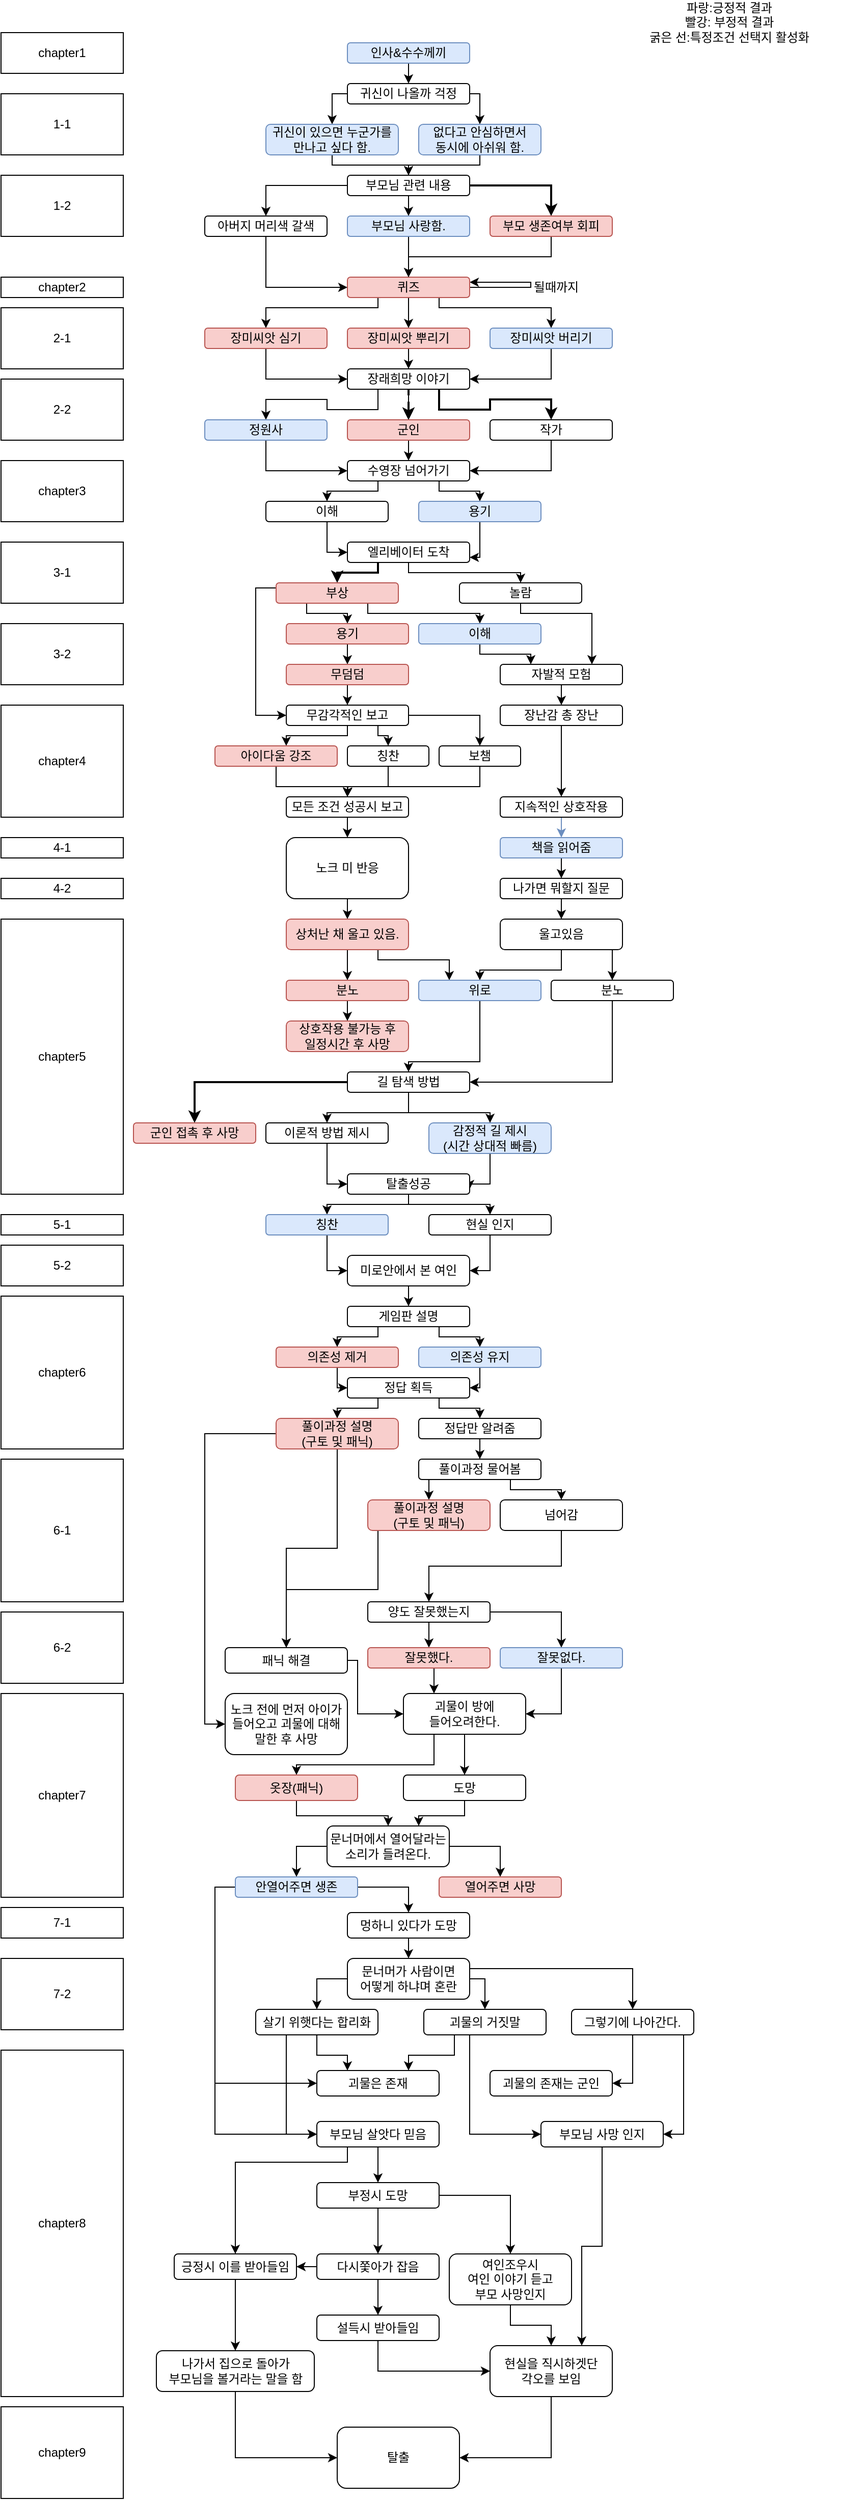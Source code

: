 <mxfile version="14.9.2" type="github">
  <diagram id="SqYD3vh8MbYlXdlC_32G" name="Page-1">
    <mxGraphModel dx="1592" dy="726" grid="1" gridSize="10" guides="1" tooltips="1" connect="1" arrows="1" fold="1" page="1" pageScale="1" pageWidth="850" pageHeight="1100" math="0" shadow="0">
      <root>
        <mxCell id="0" />
        <mxCell id="1" parent="0" />
        <mxCell id="OqzS29tU1OrCrxpP4sbA-1" value="chapter1" style="rounded=0;whiteSpace=wrap;html=1;" parent="1" vertex="1">
          <mxGeometry x="-150" y="90" width="120" height="40" as="geometry" />
        </mxCell>
        <mxCell id="OqzS29tU1OrCrxpP4sbA-23" style="edgeStyle=orthogonalEdgeStyle;rounded=0;orthogonalLoop=1;jettySize=auto;html=1;exitX=0.5;exitY=1;exitDx=0;exitDy=0;entryX=0.5;entryY=0;entryDx=0;entryDy=0;" parent="1" source="OqzS29tU1OrCrxpP4sbA-3" target="OqzS29tU1OrCrxpP4sbA-22" edge="1">
          <mxGeometry relative="1" as="geometry" />
        </mxCell>
        <mxCell id="OqzS29tU1OrCrxpP4sbA-3" value="인사&amp;amp;수수께끼" style="rounded=1;whiteSpace=wrap;html=1;fillColor=#dae8fc;strokeColor=#6c8ebf;" parent="1" vertex="1">
          <mxGeometry x="190" y="100" width="120" height="20" as="geometry" />
        </mxCell>
        <mxCell id="OqzS29tU1OrCrxpP4sbA-7" style="edgeStyle=orthogonalEdgeStyle;rounded=0;orthogonalLoop=1;jettySize=auto;html=1;exitX=1;exitY=0.75;exitDx=0;exitDy=0;entryX=1;entryY=0.25;entryDx=0;entryDy=0;" parent="1" source="OqzS29tU1OrCrxpP4sbA-4" target="OqzS29tU1OrCrxpP4sbA-4" edge="1">
          <mxGeometry relative="1" as="geometry">
            <mxPoint x="370" y="340" as="targetPoint" />
            <Array as="points">
              <mxPoint x="310" y="340" />
              <mxPoint x="370" y="340" />
              <mxPoint x="370" y="335" />
            </Array>
          </mxGeometry>
        </mxCell>
        <mxCell id="OqzS29tU1OrCrxpP4sbA-39" style="edgeStyle=orthogonalEdgeStyle;rounded=0;orthogonalLoop=1;jettySize=auto;html=1;exitX=0.5;exitY=1;exitDx=0;exitDy=0;entryX=0.5;entryY=0;entryDx=0;entryDy=0;" parent="1" source="OqzS29tU1OrCrxpP4sbA-4" target="OqzS29tU1OrCrxpP4sbA-6" edge="1">
          <mxGeometry relative="1" as="geometry" />
        </mxCell>
        <mxCell id="OqzS29tU1OrCrxpP4sbA-40" style="edgeStyle=orthogonalEdgeStyle;rounded=0;orthogonalLoop=1;jettySize=auto;html=1;exitX=0.25;exitY=1;exitDx=0;exitDy=0;entryX=0.5;entryY=0;entryDx=0;entryDy=0;" parent="1" source="OqzS29tU1OrCrxpP4sbA-4" target="OqzS29tU1OrCrxpP4sbA-38" edge="1">
          <mxGeometry relative="1" as="geometry">
            <Array as="points">
              <mxPoint x="220" y="360" />
              <mxPoint x="110" y="360" />
            </Array>
          </mxGeometry>
        </mxCell>
        <mxCell id="OqzS29tU1OrCrxpP4sbA-41" style="edgeStyle=orthogonalEdgeStyle;rounded=0;orthogonalLoop=1;jettySize=auto;html=1;exitX=0.75;exitY=1;exitDx=0;exitDy=0;" parent="1" source="OqzS29tU1OrCrxpP4sbA-4" target="OqzS29tU1OrCrxpP4sbA-37" edge="1">
          <mxGeometry relative="1" as="geometry">
            <Array as="points">
              <mxPoint x="280" y="360" />
              <mxPoint x="390" y="360" />
            </Array>
          </mxGeometry>
        </mxCell>
        <mxCell id="OqzS29tU1OrCrxpP4sbA-4" value="퀴즈" style="rounded=1;whiteSpace=wrap;html=1;fillColor=#f8cecc;strokeColor=#b85450;" parent="1" vertex="1">
          <mxGeometry x="190" y="330" width="120" height="20" as="geometry" />
        </mxCell>
        <mxCell id="OqzS29tU1OrCrxpP4sbA-44" style="edgeStyle=orthogonalEdgeStyle;rounded=0;orthogonalLoop=1;jettySize=auto;html=1;exitX=0.5;exitY=1;exitDx=0;exitDy=0;entryX=0.5;entryY=0;entryDx=0;entryDy=0;" parent="1" source="OqzS29tU1OrCrxpP4sbA-6" target="OqzS29tU1OrCrxpP4sbA-42" edge="1">
          <mxGeometry relative="1" as="geometry" />
        </mxCell>
        <mxCell id="OqzS29tU1OrCrxpP4sbA-6" value="장미씨앗 뿌리기" style="rounded=1;whiteSpace=wrap;html=1;fillColor=#f8cecc;strokeColor=#b85450;" parent="1" vertex="1">
          <mxGeometry x="190" y="380" width="120" height="20" as="geometry" />
        </mxCell>
        <mxCell id="OqzS29tU1OrCrxpP4sbA-8" value="될때까지" style="text;html=1;strokeColor=none;fillColor=none;align=center;verticalAlign=middle;whiteSpace=wrap;rounded=0;" parent="1" vertex="1">
          <mxGeometry x="365" y="330" width="60" height="20" as="geometry" />
        </mxCell>
        <mxCell id="OqzS29tU1OrCrxpP4sbA-12" style="edgeStyle=orthogonalEdgeStyle;rounded=0;orthogonalLoop=1;jettySize=auto;html=1;exitX=0.5;exitY=1;exitDx=0;exitDy=0;entryX=0.5;entryY=0;entryDx=0;entryDy=0;" parent="1" source="OqzS29tU1OrCrxpP4sbA-10" target="OqzS29tU1OrCrxpP4sbA-11" edge="1">
          <mxGeometry relative="1" as="geometry" />
        </mxCell>
        <mxCell id="OqzS29tU1OrCrxpP4sbA-14" style="edgeStyle=orthogonalEdgeStyle;rounded=0;orthogonalLoop=1;jettySize=auto;html=1;exitX=0;exitY=0.5;exitDx=0;exitDy=0;entryX=0.5;entryY=0;entryDx=0;entryDy=0;" parent="1" source="OqzS29tU1OrCrxpP4sbA-10" target="OqzS29tU1OrCrxpP4sbA-13" edge="1">
          <mxGeometry relative="1" as="geometry" />
        </mxCell>
        <mxCell id="OqzS29tU1OrCrxpP4sbA-16" style="edgeStyle=orthogonalEdgeStyle;rounded=0;orthogonalLoop=1;jettySize=auto;html=1;exitX=1;exitY=0.5;exitDx=0;exitDy=0;entryX=0.5;entryY=0;entryDx=0;entryDy=0;strokeWidth=2;" parent="1" source="OqzS29tU1OrCrxpP4sbA-10" target="OqzS29tU1OrCrxpP4sbA-15" edge="1">
          <mxGeometry relative="1" as="geometry" />
        </mxCell>
        <mxCell id="OqzS29tU1OrCrxpP4sbA-10" value="부모님 관련 내용" style="rounded=1;whiteSpace=wrap;html=1;" parent="1" vertex="1">
          <mxGeometry x="190" y="230" width="120" height="20" as="geometry" />
        </mxCell>
        <mxCell id="OqzS29tU1OrCrxpP4sbA-34" style="edgeStyle=orthogonalEdgeStyle;rounded=0;orthogonalLoop=1;jettySize=auto;html=1;exitX=0.5;exitY=1;exitDx=0;exitDy=0;entryX=0.5;entryY=0;entryDx=0;entryDy=0;" parent="1" source="OqzS29tU1OrCrxpP4sbA-11" target="OqzS29tU1OrCrxpP4sbA-4" edge="1">
          <mxGeometry relative="1" as="geometry" />
        </mxCell>
        <mxCell id="OqzS29tU1OrCrxpP4sbA-11" value="부모님 사랑함." style="rounded=1;whiteSpace=wrap;html=1;fillColor=#dae8fc;strokeColor=#6c8ebf;" parent="1" vertex="1">
          <mxGeometry x="190" y="270" width="120" height="20" as="geometry" />
        </mxCell>
        <mxCell id="OqzS29tU1OrCrxpP4sbA-35" style="edgeStyle=orthogonalEdgeStyle;rounded=0;orthogonalLoop=1;jettySize=auto;html=1;entryX=0;entryY=0.5;entryDx=0;entryDy=0;" parent="1" source="OqzS29tU1OrCrxpP4sbA-13" target="OqzS29tU1OrCrxpP4sbA-4" edge="1">
          <mxGeometry relative="1" as="geometry">
            <Array as="points">
              <mxPoint x="110" y="340" />
            </Array>
          </mxGeometry>
        </mxCell>
        <mxCell id="OqzS29tU1OrCrxpP4sbA-13" value="아버지 머리색 갈색" style="rounded=1;whiteSpace=wrap;html=1;" parent="1" vertex="1">
          <mxGeometry x="50" y="270" width="120" height="20" as="geometry" />
        </mxCell>
        <mxCell id="OqzS29tU1OrCrxpP4sbA-36" style="edgeStyle=orthogonalEdgeStyle;rounded=0;orthogonalLoop=1;jettySize=auto;html=1;exitX=0.5;exitY=1;exitDx=0;exitDy=0;entryX=0.5;entryY=0;entryDx=0;entryDy=0;" parent="1" source="OqzS29tU1OrCrxpP4sbA-15" target="OqzS29tU1OrCrxpP4sbA-4" edge="1">
          <mxGeometry relative="1" as="geometry" />
        </mxCell>
        <mxCell id="OqzS29tU1OrCrxpP4sbA-15" value="부모 생존여부 회피" style="rounded=1;whiteSpace=wrap;html=1;fillColor=#f8cecc;strokeColor=#b85450;" parent="1" vertex="1">
          <mxGeometry x="330" y="270" width="120" height="20" as="geometry" />
        </mxCell>
        <mxCell id="OqzS29tU1OrCrxpP4sbA-27" style="edgeStyle=orthogonalEdgeStyle;rounded=0;orthogonalLoop=1;jettySize=auto;html=1;exitX=0;exitY=0.5;exitDx=0;exitDy=0;entryX=0.5;entryY=0;entryDx=0;entryDy=0;" parent="1" source="OqzS29tU1OrCrxpP4sbA-22" target="OqzS29tU1OrCrxpP4sbA-25" edge="1">
          <mxGeometry relative="1" as="geometry" />
        </mxCell>
        <mxCell id="OqzS29tU1OrCrxpP4sbA-28" style="edgeStyle=orthogonalEdgeStyle;rounded=0;orthogonalLoop=1;jettySize=auto;html=1;exitX=1;exitY=0.5;exitDx=0;exitDy=0;entryX=0.5;entryY=0;entryDx=0;entryDy=0;" parent="1" source="OqzS29tU1OrCrxpP4sbA-22" target="OqzS29tU1OrCrxpP4sbA-26" edge="1">
          <mxGeometry relative="1" as="geometry" />
        </mxCell>
        <mxCell id="OqzS29tU1OrCrxpP4sbA-22" value="귀신이 나올까 걱정" style="rounded=1;whiteSpace=wrap;html=1;" parent="1" vertex="1">
          <mxGeometry x="190" y="140" width="120" height="20" as="geometry" />
        </mxCell>
        <mxCell id="OqzS29tU1OrCrxpP4sbA-29" style="edgeStyle=orthogonalEdgeStyle;rounded=0;orthogonalLoop=1;jettySize=auto;html=1;exitX=0.5;exitY=1;exitDx=0;exitDy=0;entryX=0.5;entryY=0;entryDx=0;entryDy=0;" parent="1" source="OqzS29tU1OrCrxpP4sbA-25" target="OqzS29tU1OrCrxpP4sbA-10" edge="1">
          <mxGeometry relative="1" as="geometry">
            <Array as="points">
              <mxPoint x="175" y="220" />
              <mxPoint x="250" y="220" />
            </Array>
          </mxGeometry>
        </mxCell>
        <mxCell id="OqzS29tU1OrCrxpP4sbA-25" value="귀신이 있으면 누군가를 만나고 싶다 함." style="rounded=1;whiteSpace=wrap;html=1;fillColor=#dae8fc;strokeColor=#6c8ebf;" parent="1" vertex="1">
          <mxGeometry x="110" y="180" width="130" height="30" as="geometry" />
        </mxCell>
        <mxCell id="OqzS29tU1OrCrxpP4sbA-30" style="edgeStyle=orthogonalEdgeStyle;rounded=0;orthogonalLoop=1;jettySize=auto;html=1;exitX=0.5;exitY=1;exitDx=0;exitDy=0;" parent="1" source="OqzS29tU1OrCrxpP4sbA-26" edge="1">
          <mxGeometry relative="1" as="geometry">
            <mxPoint x="250" y="230" as="targetPoint" />
            <Array as="points">
              <mxPoint x="320" y="220" />
              <mxPoint x="250" y="220" />
            </Array>
          </mxGeometry>
        </mxCell>
        <mxCell id="OqzS29tU1OrCrxpP4sbA-26" value="없다고 안심하면서&lt;br&gt;동시에 아쉬워 함." style="rounded=1;whiteSpace=wrap;html=1;fillColor=#dae8fc;strokeColor=#6c8ebf;" parent="1" vertex="1">
          <mxGeometry x="260" y="180" width="120" height="30" as="geometry" />
        </mxCell>
        <mxCell id="OqzS29tU1OrCrxpP4sbA-32" value="1-1" style="rounded=0;whiteSpace=wrap;html=1;" parent="1" vertex="1">
          <mxGeometry x="-150" y="150" width="120" height="60" as="geometry" />
        </mxCell>
        <mxCell id="OqzS29tU1OrCrxpP4sbA-33" value="1-2" style="rounded=0;whiteSpace=wrap;html=1;" parent="1" vertex="1">
          <mxGeometry x="-150" y="230" width="120" height="60" as="geometry" />
        </mxCell>
        <mxCell id="OqzS29tU1OrCrxpP4sbA-45" style="edgeStyle=orthogonalEdgeStyle;rounded=0;orthogonalLoop=1;jettySize=auto;html=1;exitX=0.5;exitY=1;exitDx=0;exitDy=0;entryX=1;entryY=0.5;entryDx=0;entryDy=0;" parent="1" source="OqzS29tU1OrCrxpP4sbA-37" target="OqzS29tU1OrCrxpP4sbA-42" edge="1">
          <mxGeometry relative="1" as="geometry" />
        </mxCell>
        <mxCell id="OqzS29tU1OrCrxpP4sbA-37" value="장미씨앗 버리기" style="rounded=1;whiteSpace=wrap;html=1;fillColor=#dae8fc;strokeColor=#6c8ebf;" parent="1" vertex="1">
          <mxGeometry x="330" y="380" width="120" height="20" as="geometry" />
        </mxCell>
        <mxCell id="OqzS29tU1OrCrxpP4sbA-43" style="edgeStyle=orthogonalEdgeStyle;rounded=0;orthogonalLoop=1;jettySize=auto;html=1;exitX=0.5;exitY=1;exitDx=0;exitDy=0;entryX=0;entryY=0.5;entryDx=0;entryDy=0;" parent="1" source="OqzS29tU1OrCrxpP4sbA-38" target="OqzS29tU1OrCrxpP4sbA-42" edge="1">
          <mxGeometry relative="1" as="geometry" />
        </mxCell>
        <mxCell id="OqzS29tU1OrCrxpP4sbA-38" value="장미씨앗 심기" style="rounded=1;whiteSpace=wrap;html=1;fillColor=#f8cecc;strokeColor=#b85450;" parent="1" vertex="1">
          <mxGeometry x="50" y="380" width="120" height="20" as="geometry" />
        </mxCell>
        <mxCell id="OqzS29tU1OrCrxpP4sbA-51" style="edgeStyle=orthogonalEdgeStyle;rounded=0;orthogonalLoop=1;jettySize=auto;html=1;exitX=0.25;exitY=1;exitDx=0;exitDy=0;entryX=0.5;entryY=0;entryDx=0;entryDy=0;" parent="1" source="OqzS29tU1OrCrxpP4sbA-42" target="OqzS29tU1OrCrxpP4sbA-48" edge="1">
          <mxGeometry relative="1" as="geometry" />
        </mxCell>
        <mxCell id="OqzS29tU1OrCrxpP4sbA-52" style="edgeStyle=orthogonalEdgeStyle;rounded=0;orthogonalLoop=1;jettySize=auto;html=1;exitX=0.5;exitY=1;exitDx=0;exitDy=0;entryX=0.5;entryY=0;entryDx=0;entryDy=0;" parent="1" source="OqzS29tU1OrCrxpP4sbA-42" target="OqzS29tU1OrCrxpP4sbA-47" edge="1">
          <mxGeometry relative="1" as="geometry" />
        </mxCell>
        <mxCell id="OqzS29tU1OrCrxpP4sbA-53" value="" style="edgeStyle=orthogonalEdgeStyle;rounded=1;orthogonalLoop=1;jettySize=auto;html=1;dashed=1;strokeWidth=2;" parent="1" source="OqzS29tU1OrCrxpP4sbA-42" target="OqzS29tU1OrCrxpP4sbA-47" edge="1">
          <mxGeometry relative="1" as="geometry" />
        </mxCell>
        <mxCell id="OqzS29tU1OrCrxpP4sbA-54" style="edgeStyle=orthogonalEdgeStyle;rounded=0;orthogonalLoop=1;jettySize=auto;html=1;exitX=0.75;exitY=1;exitDx=0;exitDy=0;entryX=0.5;entryY=0;entryDx=0;entryDy=0;strokeWidth=2;" parent="1" source="OqzS29tU1OrCrxpP4sbA-42" target="OqzS29tU1OrCrxpP4sbA-49" edge="1">
          <mxGeometry relative="1" as="geometry" />
        </mxCell>
        <mxCell id="OqzS29tU1OrCrxpP4sbA-42" value="장래희망 이야기" style="rounded=1;whiteSpace=wrap;html=1;" parent="1" vertex="1">
          <mxGeometry x="190" y="420" width="120" height="20" as="geometry" />
        </mxCell>
        <mxCell id="OqzS29tU1OrCrxpP4sbA-60" style="edgeStyle=orthogonalEdgeStyle;rounded=0;orthogonalLoop=1;jettySize=auto;html=1;exitX=0.5;exitY=1;exitDx=0;exitDy=0;entryX=0.5;entryY=0;entryDx=0;entryDy=0;strokeWidth=1;" parent="1" source="OqzS29tU1OrCrxpP4sbA-47" target="OqzS29tU1OrCrxpP4sbA-58" edge="1">
          <mxGeometry relative="1" as="geometry" />
        </mxCell>
        <mxCell id="OqzS29tU1OrCrxpP4sbA-47" value="군인" style="rounded=1;whiteSpace=wrap;html=1;fillColor=#f8cecc;strokeColor=#b85450;" parent="1" vertex="1">
          <mxGeometry x="190" y="470" width="120" height="20" as="geometry" />
        </mxCell>
        <mxCell id="OqzS29tU1OrCrxpP4sbA-61" style="edgeStyle=orthogonalEdgeStyle;rounded=0;orthogonalLoop=1;jettySize=auto;html=1;exitX=0.5;exitY=1;exitDx=0;exitDy=0;entryX=0;entryY=0.5;entryDx=0;entryDy=0;strokeWidth=1;" parent="1" source="OqzS29tU1OrCrxpP4sbA-48" target="OqzS29tU1OrCrxpP4sbA-58" edge="1">
          <mxGeometry relative="1" as="geometry" />
        </mxCell>
        <mxCell id="OqzS29tU1OrCrxpP4sbA-48" value="정원사" style="rounded=1;whiteSpace=wrap;html=1;fillColor=#dae8fc;strokeColor=#6c8ebf;" parent="1" vertex="1">
          <mxGeometry x="50" y="470" width="120" height="20" as="geometry" />
        </mxCell>
        <mxCell id="OqzS29tU1OrCrxpP4sbA-62" style="edgeStyle=orthogonalEdgeStyle;rounded=0;orthogonalLoop=1;jettySize=auto;html=1;exitX=0.5;exitY=1;exitDx=0;exitDy=0;entryX=1;entryY=0.5;entryDx=0;entryDy=0;strokeWidth=1;" parent="1" source="OqzS29tU1OrCrxpP4sbA-49" target="OqzS29tU1OrCrxpP4sbA-58" edge="1">
          <mxGeometry relative="1" as="geometry" />
        </mxCell>
        <mxCell id="OqzS29tU1OrCrxpP4sbA-49" value="작가" style="rounded=1;whiteSpace=wrap;html=1;" parent="1" vertex="1">
          <mxGeometry x="330" y="470" width="120" height="20" as="geometry" />
        </mxCell>
        <mxCell id="OqzS29tU1OrCrxpP4sbA-55" value="파랑:긍정적 결과&lt;br&gt;빨강: 부정적 결과&lt;br&gt;굵은 선:특정조건 선택지 활성화" style="text;html=1;strokeColor=none;fillColor=none;align=center;verticalAlign=middle;whiteSpace=wrap;rounded=0;" parent="1" vertex="1">
          <mxGeometry x="430" y="70" width="270" height="20" as="geometry" />
        </mxCell>
        <mxCell id="OqzS29tU1OrCrxpP4sbA-56" value="2-1" style="rounded=0;whiteSpace=wrap;html=1;" parent="1" vertex="1">
          <mxGeometry x="-150" y="360" width="120" height="60" as="geometry" />
        </mxCell>
        <mxCell id="OqzS29tU1OrCrxpP4sbA-57" value="2-2" style="rounded=0;whiteSpace=wrap;html=1;" parent="1" vertex="1">
          <mxGeometry x="-150" y="430" width="120" height="60" as="geometry" />
        </mxCell>
        <mxCell id="OqzS29tU1OrCrxpP4sbA-65" style="edgeStyle=orthogonalEdgeStyle;rounded=0;orthogonalLoop=1;jettySize=auto;html=1;exitX=0.25;exitY=1;exitDx=0;exitDy=0;entryX=0.5;entryY=0;entryDx=0;entryDy=0;strokeWidth=1;" parent="1" source="OqzS29tU1OrCrxpP4sbA-58" target="OqzS29tU1OrCrxpP4sbA-63" edge="1">
          <mxGeometry relative="1" as="geometry">
            <Array as="points">
              <mxPoint x="220" y="540" />
              <mxPoint x="170" y="540" />
            </Array>
          </mxGeometry>
        </mxCell>
        <mxCell id="OqzS29tU1OrCrxpP4sbA-66" style="edgeStyle=orthogonalEdgeStyle;rounded=0;orthogonalLoop=1;jettySize=auto;html=1;exitX=0.75;exitY=1;exitDx=0;exitDy=0;entryX=0.5;entryY=0;entryDx=0;entryDy=0;strokeWidth=1;" parent="1" source="OqzS29tU1OrCrxpP4sbA-58" target="OqzS29tU1OrCrxpP4sbA-64" edge="1">
          <mxGeometry relative="1" as="geometry">
            <Array as="points">
              <mxPoint x="280" y="540" />
              <mxPoint x="320" y="540" />
            </Array>
          </mxGeometry>
        </mxCell>
        <mxCell id="OqzS29tU1OrCrxpP4sbA-58" value="수영장 넘어가기" style="rounded=1;whiteSpace=wrap;html=1;" parent="1" vertex="1">
          <mxGeometry x="190" y="510" width="120" height="20" as="geometry" />
        </mxCell>
        <mxCell id="OqzS29tU1OrCrxpP4sbA-68" style="edgeStyle=orthogonalEdgeStyle;rounded=0;orthogonalLoop=1;jettySize=auto;html=1;exitX=0.5;exitY=1;exitDx=0;exitDy=0;entryX=0;entryY=0.5;entryDx=0;entryDy=0;strokeWidth=1;" parent="1" source="OqzS29tU1OrCrxpP4sbA-63" target="OqzS29tU1OrCrxpP4sbA-67" edge="1">
          <mxGeometry relative="1" as="geometry">
            <Array as="points">
              <mxPoint x="170" y="600" />
            </Array>
          </mxGeometry>
        </mxCell>
        <mxCell id="OqzS29tU1OrCrxpP4sbA-63" value="이해" style="rounded=1;whiteSpace=wrap;html=1;" parent="1" vertex="1">
          <mxGeometry x="110" y="550" width="120" height="20" as="geometry" />
        </mxCell>
        <mxCell id="OqzS29tU1OrCrxpP4sbA-70" style="edgeStyle=orthogonalEdgeStyle;rounded=0;orthogonalLoop=1;jettySize=auto;html=1;exitX=0.5;exitY=1;exitDx=0;exitDy=0;entryX=1;entryY=0.75;entryDx=0;entryDy=0;strokeWidth=1;" parent="1" source="OqzS29tU1OrCrxpP4sbA-64" target="OqzS29tU1OrCrxpP4sbA-67" edge="1">
          <mxGeometry relative="1" as="geometry">
            <Array as="points">
              <mxPoint x="320" y="605" />
            </Array>
          </mxGeometry>
        </mxCell>
        <mxCell id="OqzS29tU1OrCrxpP4sbA-64" value="용기" style="rounded=1;whiteSpace=wrap;html=1;fillColor=#dae8fc;strokeColor=#6c8ebf;" parent="1" vertex="1">
          <mxGeometry x="260" y="550" width="120" height="20" as="geometry" />
        </mxCell>
        <mxCell id="OqzS29tU1OrCrxpP4sbA-73" style="edgeStyle=orthogonalEdgeStyle;rounded=0;orthogonalLoop=1;jettySize=auto;html=1;exitX=0.25;exitY=1;exitDx=0;exitDy=0;entryX=0.5;entryY=0;entryDx=0;entryDy=0;strokeWidth=2;" parent="1" source="OqzS29tU1OrCrxpP4sbA-67" target="OqzS29tU1OrCrxpP4sbA-72" edge="1">
          <mxGeometry relative="1" as="geometry">
            <Array as="points">
              <mxPoint x="220" y="620" />
              <mxPoint x="180" y="620" />
            </Array>
          </mxGeometry>
        </mxCell>
        <mxCell id="OqzS29tU1OrCrxpP4sbA-75" style="edgeStyle=orthogonalEdgeStyle;rounded=0;orthogonalLoop=1;jettySize=auto;html=1;exitX=0.5;exitY=1;exitDx=0;exitDy=0;entryX=0.5;entryY=0;entryDx=0;entryDy=0;strokeWidth=1;" parent="1" source="OqzS29tU1OrCrxpP4sbA-67" target="OqzS29tU1OrCrxpP4sbA-74" edge="1">
          <mxGeometry relative="1" as="geometry">
            <Array as="points">
              <mxPoint x="250" y="620" />
              <mxPoint x="360" y="620" />
            </Array>
          </mxGeometry>
        </mxCell>
        <mxCell id="OqzS29tU1OrCrxpP4sbA-67" value="엘리베이터 도착" style="rounded=1;whiteSpace=wrap;html=1;" parent="1" vertex="1">
          <mxGeometry x="190" y="590" width="120" height="20" as="geometry" />
        </mxCell>
        <mxCell id="OqzS29tU1OrCrxpP4sbA-81" style="edgeStyle=orthogonalEdgeStyle;rounded=0;orthogonalLoop=1;jettySize=auto;html=1;exitX=0.25;exitY=1;exitDx=0;exitDy=0;entryX=0.5;entryY=0;entryDx=0;entryDy=0;strokeWidth=1;" parent="1" source="OqzS29tU1OrCrxpP4sbA-72" target="OqzS29tU1OrCrxpP4sbA-78" edge="1">
          <mxGeometry relative="1" as="geometry">
            <Array as="points">
              <mxPoint x="150" y="660" />
              <mxPoint x="190" y="660" />
            </Array>
          </mxGeometry>
        </mxCell>
        <mxCell id="OqzS29tU1OrCrxpP4sbA-82" style="edgeStyle=orthogonalEdgeStyle;rounded=0;orthogonalLoop=1;jettySize=auto;html=1;exitX=0.75;exitY=1;exitDx=0;exitDy=0;entryX=0.5;entryY=0;entryDx=0;entryDy=0;strokeWidth=1;" parent="1" source="OqzS29tU1OrCrxpP4sbA-72" target="OqzS29tU1OrCrxpP4sbA-76" edge="1">
          <mxGeometry relative="1" as="geometry">
            <Array as="points">
              <mxPoint x="210" y="660" />
              <mxPoint x="320" y="660" />
            </Array>
          </mxGeometry>
        </mxCell>
        <mxCell id="OqzS29tU1OrCrxpP4sbA-112" style="edgeStyle=orthogonalEdgeStyle;rounded=0;orthogonalLoop=1;jettySize=auto;html=1;exitX=0;exitY=0.25;exitDx=0;exitDy=0;entryX=0;entryY=0.5;entryDx=0;entryDy=0;strokeWidth=1;" parent="1" source="OqzS29tU1OrCrxpP4sbA-72" target="OqzS29tU1OrCrxpP4sbA-90" edge="1">
          <mxGeometry relative="1" as="geometry" />
        </mxCell>
        <mxCell id="OqzS29tU1OrCrxpP4sbA-72" value="부상" style="rounded=1;whiteSpace=wrap;html=1;fillColor=#f8cecc;strokeColor=#b85450;" parent="1" vertex="1">
          <mxGeometry x="120" y="630" width="120" height="20" as="geometry" />
        </mxCell>
        <mxCell id="OqzS29tU1OrCrxpP4sbA-84" style="edgeStyle=orthogonalEdgeStyle;rounded=0;orthogonalLoop=1;jettySize=auto;html=1;exitX=0.5;exitY=1;exitDx=0;exitDy=0;entryX=0.75;entryY=0;entryDx=0;entryDy=0;strokeWidth=1;" parent="1" source="OqzS29tU1OrCrxpP4sbA-74" target="OqzS29tU1OrCrxpP4sbA-83" edge="1">
          <mxGeometry relative="1" as="geometry">
            <Array as="points">
              <mxPoint x="360" y="660" />
              <mxPoint x="430" y="660" />
            </Array>
          </mxGeometry>
        </mxCell>
        <mxCell id="OqzS29tU1OrCrxpP4sbA-74" value="놀람" style="rounded=1;whiteSpace=wrap;html=1;" parent="1" vertex="1">
          <mxGeometry x="300" y="630" width="120" height="20" as="geometry" />
        </mxCell>
        <mxCell id="OqzS29tU1OrCrxpP4sbA-85" style="edgeStyle=orthogonalEdgeStyle;rounded=0;orthogonalLoop=1;jettySize=auto;html=1;exitX=0.5;exitY=1;exitDx=0;exitDy=0;entryX=0.25;entryY=0;entryDx=0;entryDy=0;strokeWidth=1;" parent="1" source="OqzS29tU1OrCrxpP4sbA-76" target="OqzS29tU1OrCrxpP4sbA-83" edge="1">
          <mxGeometry relative="1" as="geometry">
            <Array as="points">
              <mxPoint x="320" y="700" />
              <mxPoint x="370" y="700" />
            </Array>
          </mxGeometry>
        </mxCell>
        <mxCell id="OqzS29tU1OrCrxpP4sbA-76" value="이해" style="rounded=1;whiteSpace=wrap;html=1;fillColor=#dae8fc;strokeColor=#6c8ebf;" parent="1" vertex="1">
          <mxGeometry x="260" y="670" width="120" height="20" as="geometry" />
        </mxCell>
        <mxCell id="OqzS29tU1OrCrxpP4sbA-87" style="edgeStyle=orthogonalEdgeStyle;rounded=0;orthogonalLoop=1;jettySize=auto;html=1;exitX=0.5;exitY=1;exitDx=0;exitDy=0;entryX=0.5;entryY=0;entryDx=0;entryDy=0;strokeWidth=1;" parent="1" source="OqzS29tU1OrCrxpP4sbA-78" target="OqzS29tU1OrCrxpP4sbA-86" edge="1">
          <mxGeometry relative="1" as="geometry" />
        </mxCell>
        <mxCell id="OqzS29tU1OrCrxpP4sbA-78" value="용기" style="rounded=1;whiteSpace=wrap;html=1;fillColor=#f8cecc;strokeColor=#b85450;" parent="1" vertex="1">
          <mxGeometry x="130" y="670" width="120" height="20" as="geometry" />
        </mxCell>
        <mxCell id="OqzS29tU1OrCrxpP4sbA-89" style="edgeStyle=orthogonalEdgeStyle;rounded=0;orthogonalLoop=1;jettySize=auto;html=1;exitX=0.5;exitY=1;exitDx=0;exitDy=0;entryX=0.5;entryY=0;entryDx=0;entryDy=0;strokeWidth=1;" parent="1" source="OqzS29tU1OrCrxpP4sbA-83" target="OqzS29tU1OrCrxpP4sbA-88" edge="1">
          <mxGeometry relative="1" as="geometry" />
        </mxCell>
        <mxCell id="OqzS29tU1OrCrxpP4sbA-83" value="자발적 모험" style="rounded=1;whiteSpace=wrap;html=1;" parent="1" vertex="1">
          <mxGeometry x="340" y="710" width="120" height="20" as="geometry" />
        </mxCell>
        <mxCell id="OqzS29tU1OrCrxpP4sbA-91" style="edgeStyle=orthogonalEdgeStyle;rounded=0;orthogonalLoop=1;jettySize=auto;html=1;exitX=0.5;exitY=1;exitDx=0;exitDy=0;entryX=0.5;entryY=0;entryDx=0;entryDy=0;strokeWidth=1;" parent="1" source="OqzS29tU1OrCrxpP4sbA-86" target="OqzS29tU1OrCrxpP4sbA-90" edge="1">
          <mxGeometry relative="1" as="geometry" />
        </mxCell>
        <mxCell id="OqzS29tU1OrCrxpP4sbA-86" value="무덤덤" style="rounded=1;whiteSpace=wrap;html=1;fillColor=#f8cecc;strokeColor=#b85450;" parent="1" vertex="1">
          <mxGeometry x="130" y="710" width="120" height="20" as="geometry" />
        </mxCell>
        <mxCell id="OqzS29tU1OrCrxpP4sbA-97" style="edgeStyle=orthogonalEdgeStyle;rounded=0;orthogonalLoop=1;jettySize=auto;html=1;exitX=0.5;exitY=1;exitDx=0;exitDy=0;entryX=0.5;entryY=0;entryDx=0;entryDy=0;strokeWidth=1;" parent="1" source="OqzS29tU1OrCrxpP4sbA-88" target="OqzS29tU1OrCrxpP4sbA-96" edge="1">
          <mxGeometry relative="1" as="geometry" />
        </mxCell>
        <mxCell id="OqzS29tU1OrCrxpP4sbA-88" value="장난감 총 장난" style="rounded=1;whiteSpace=wrap;html=1;" parent="1" vertex="1">
          <mxGeometry x="340" y="750" width="120" height="20" as="geometry" />
        </mxCell>
        <mxCell id="OqzS29tU1OrCrxpP4sbA-93" style="edgeStyle=orthogonalEdgeStyle;rounded=0;orthogonalLoop=1;jettySize=auto;html=1;exitX=0.5;exitY=1;exitDx=0;exitDy=0;entryX=0.583;entryY=0;entryDx=0;entryDy=0;entryPerimeter=0;strokeWidth=1;" parent="1" source="OqzS29tU1OrCrxpP4sbA-90" target="OqzS29tU1OrCrxpP4sbA-92" edge="1">
          <mxGeometry relative="1" as="geometry">
            <Array as="points">
              <mxPoint x="190" y="780" />
              <mxPoint x="130" y="780" />
            </Array>
          </mxGeometry>
        </mxCell>
        <mxCell id="OqzS29tU1OrCrxpP4sbA-95" style="edgeStyle=orthogonalEdgeStyle;rounded=0;orthogonalLoop=1;jettySize=auto;html=1;exitX=0.75;exitY=1;exitDx=0;exitDy=0;strokeWidth=1;" parent="1" source="OqzS29tU1OrCrxpP4sbA-90" target="OqzS29tU1OrCrxpP4sbA-94" edge="1">
          <mxGeometry relative="1" as="geometry">
            <Array as="points">
              <mxPoint x="220" y="780" />
              <mxPoint x="230" y="780" />
            </Array>
          </mxGeometry>
        </mxCell>
        <mxCell id="OqzS29tU1OrCrxpP4sbA-103" style="edgeStyle=orthogonalEdgeStyle;rounded=0;orthogonalLoop=1;jettySize=auto;html=1;exitX=1;exitY=0.5;exitDx=0;exitDy=0;entryX=0.5;entryY=0;entryDx=0;entryDy=0;strokeWidth=1;" parent="1" source="OqzS29tU1OrCrxpP4sbA-90" target="OqzS29tU1OrCrxpP4sbA-102" edge="1">
          <mxGeometry relative="1" as="geometry" />
        </mxCell>
        <mxCell id="OqzS29tU1OrCrxpP4sbA-90" value="무감각적인 보고" style="rounded=1;whiteSpace=wrap;html=1;" parent="1" vertex="1">
          <mxGeometry x="130" y="750" width="120" height="20" as="geometry" />
        </mxCell>
        <mxCell id="OqzS29tU1OrCrxpP4sbA-99" style="edgeStyle=orthogonalEdgeStyle;rounded=0;orthogonalLoop=1;jettySize=auto;html=1;exitX=0.5;exitY=1;exitDx=0;exitDy=0;entryX=0.5;entryY=0;entryDx=0;entryDy=0;strokeWidth=1;" parent="1" source="OqzS29tU1OrCrxpP4sbA-92" target="OqzS29tU1OrCrxpP4sbA-98" edge="1">
          <mxGeometry relative="1" as="geometry" />
        </mxCell>
        <mxCell id="OqzS29tU1OrCrxpP4sbA-92" value="아이다움 강조" style="rounded=1;whiteSpace=wrap;html=1;fillColor=#f8cecc;strokeColor=#b85450;" parent="1" vertex="1">
          <mxGeometry x="60" y="790" width="120" height="20" as="geometry" />
        </mxCell>
        <mxCell id="OqzS29tU1OrCrxpP4sbA-100" style="edgeStyle=orthogonalEdgeStyle;rounded=0;orthogonalLoop=1;jettySize=auto;html=1;exitX=0.5;exitY=1;exitDx=0;exitDy=0;strokeWidth=1;" parent="1" source="OqzS29tU1OrCrxpP4sbA-94" edge="1">
          <mxGeometry relative="1" as="geometry">
            <mxPoint x="190" y="840" as="targetPoint" />
          </mxGeometry>
        </mxCell>
        <mxCell id="OqzS29tU1OrCrxpP4sbA-94" value="칭찬" style="rounded=1;whiteSpace=wrap;html=1;" parent="1" vertex="1">
          <mxGeometry x="190" y="790" width="80" height="20" as="geometry" />
        </mxCell>
        <mxCell id="OqzS29tU1OrCrxpP4sbA-113" style="edgeStyle=orthogonalEdgeStyle;rounded=0;orthogonalLoop=1;jettySize=auto;html=1;exitX=0.5;exitY=1;exitDx=0;exitDy=0;entryX=0.5;entryY=0;entryDx=0;entryDy=0;strokeWidth=1;fillColor=#dae8fc;strokeColor=#6c8ebf;" parent="1" source="OqzS29tU1OrCrxpP4sbA-96" target="OqzS29tU1OrCrxpP4sbA-111" edge="1">
          <mxGeometry relative="1" as="geometry" />
        </mxCell>
        <mxCell id="OqzS29tU1OrCrxpP4sbA-96" value="지속적인 상호작용" style="rounded=1;whiteSpace=wrap;html=1;" parent="1" vertex="1">
          <mxGeometry x="340" y="840" width="120" height="20" as="geometry" />
        </mxCell>
        <mxCell id="OqzS29tU1OrCrxpP4sbA-110" style="edgeStyle=orthogonalEdgeStyle;rounded=0;orthogonalLoop=1;jettySize=auto;html=1;exitX=0.5;exitY=1;exitDx=0;exitDy=0;entryX=0.5;entryY=0;entryDx=0;entryDy=0;strokeWidth=1;" parent="1" source="OqzS29tU1OrCrxpP4sbA-98" target="OqzS29tU1OrCrxpP4sbA-109" edge="1">
          <mxGeometry relative="1" as="geometry" />
        </mxCell>
        <mxCell id="OqzS29tU1OrCrxpP4sbA-98" value="모든 조건 성공시 보고" style="rounded=1;whiteSpace=wrap;html=1;" parent="1" vertex="1">
          <mxGeometry x="130" y="840" width="120" height="20" as="geometry" />
        </mxCell>
        <mxCell id="OqzS29tU1OrCrxpP4sbA-104" style="edgeStyle=orthogonalEdgeStyle;rounded=0;orthogonalLoop=1;jettySize=auto;html=1;exitX=0.5;exitY=1;exitDx=0;exitDy=0;entryX=0.5;entryY=0;entryDx=0;entryDy=0;strokeWidth=1;" parent="1" source="OqzS29tU1OrCrxpP4sbA-102" target="OqzS29tU1OrCrxpP4sbA-98" edge="1">
          <mxGeometry relative="1" as="geometry">
            <Array as="points">
              <mxPoint x="320" y="830" />
              <mxPoint x="190" y="830" />
            </Array>
          </mxGeometry>
        </mxCell>
        <mxCell id="OqzS29tU1OrCrxpP4sbA-102" value="보챔" style="rounded=1;whiteSpace=wrap;html=1;" parent="1" vertex="1">
          <mxGeometry x="280" y="790" width="80" height="20" as="geometry" />
        </mxCell>
        <mxCell id="OqzS29tU1OrCrxpP4sbA-105" value="3-1" style="rounded=0;whiteSpace=wrap;html=1;" parent="1" vertex="1">
          <mxGeometry x="-150" y="590" width="120" height="60" as="geometry" />
        </mxCell>
        <mxCell id="OqzS29tU1OrCrxpP4sbA-107" value="3-2" style="rounded=0;whiteSpace=wrap;html=1;" parent="1" vertex="1">
          <mxGeometry x="-150" y="670" width="120" height="60" as="geometry" />
        </mxCell>
        <mxCell id="OqzS29tU1OrCrxpP4sbA-121" style="edgeStyle=orthogonalEdgeStyle;rounded=0;orthogonalLoop=1;jettySize=auto;html=1;exitX=0.5;exitY=1;exitDx=0;exitDy=0;entryX=0.5;entryY=0;entryDx=0;entryDy=0;strokeWidth=1;" parent="1" source="OqzS29tU1OrCrxpP4sbA-109" target="OqzS29tU1OrCrxpP4sbA-120" edge="1">
          <mxGeometry relative="1" as="geometry" />
        </mxCell>
        <mxCell id="OqzS29tU1OrCrxpP4sbA-109" value="노크 미 반응" style="rounded=1;whiteSpace=wrap;html=1;" parent="1" vertex="1">
          <mxGeometry x="130" y="880" width="120" height="60" as="geometry" />
        </mxCell>
        <mxCell id="OqzS29tU1OrCrxpP4sbA-117" style="edgeStyle=orthogonalEdgeStyle;rounded=0;orthogonalLoop=1;jettySize=auto;html=1;exitX=0.5;exitY=1;exitDx=0;exitDy=0;entryX=0.5;entryY=0;entryDx=0;entryDy=0;strokeWidth=1;" parent="1" source="OqzS29tU1OrCrxpP4sbA-111" target="OqzS29tU1OrCrxpP4sbA-116" edge="1">
          <mxGeometry relative="1" as="geometry" />
        </mxCell>
        <mxCell id="OqzS29tU1OrCrxpP4sbA-111" value="책을 읽어줌" style="rounded=1;whiteSpace=wrap;html=1;fillColor=#dae8fc;strokeColor=#6c8ebf;" parent="1" vertex="1">
          <mxGeometry x="340" y="880" width="120" height="20" as="geometry" />
        </mxCell>
        <mxCell id="OqzS29tU1OrCrxpP4sbA-115" value="4-1" style="rounded=0;whiteSpace=wrap;html=1;" parent="1" vertex="1">
          <mxGeometry x="-150" y="880" width="120" height="20" as="geometry" />
        </mxCell>
        <mxCell id="OqzS29tU1OrCrxpP4sbA-133" style="edgeStyle=orthogonalEdgeStyle;rounded=0;orthogonalLoop=1;jettySize=auto;html=1;exitX=0.5;exitY=1;exitDx=0;exitDy=0;entryX=0.5;entryY=0;entryDx=0;entryDy=0;strokeWidth=1;" parent="1" source="OqzS29tU1OrCrxpP4sbA-116" target="OqzS29tU1OrCrxpP4sbA-122" edge="1">
          <mxGeometry relative="1" as="geometry" />
        </mxCell>
        <mxCell id="OqzS29tU1OrCrxpP4sbA-116" value="나가면 뭐할지 질문" style="rounded=1;whiteSpace=wrap;html=1;" parent="1" vertex="1">
          <mxGeometry x="340" y="920" width="120" height="20" as="geometry" />
        </mxCell>
        <mxCell id="OqzS29tU1OrCrxpP4sbA-118" value="4-2" style="rounded=0;whiteSpace=wrap;html=1;" parent="1" vertex="1">
          <mxGeometry x="-150" y="920" width="120" height="20" as="geometry" />
        </mxCell>
        <mxCell id="OqzS29tU1OrCrxpP4sbA-128" style="edgeStyle=orthogonalEdgeStyle;rounded=0;orthogonalLoop=1;jettySize=auto;html=1;exitX=0.75;exitY=1;exitDx=0;exitDy=0;entryX=0.25;entryY=0;entryDx=0;entryDy=0;strokeWidth=1;" parent="1" source="OqzS29tU1OrCrxpP4sbA-120" target="OqzS29tU1OrCrxpP4sbA-123" edge="1">
          <mxGeometry relative="1" as="geometry">
            <Array as="points">
              <mxPoint x="220" y="1000" />
              <mxPoint x="290" y="1000" />
            </Array>
          </mxGeometry>
        </mxCell>
        <mxCell id="OqzS29tU1OrCrxpP4sbA-129" style="edgeStyle=orthogonalEdgeStyle;rounded=0;orthogonalLoop=1;jettySize=auto;html=1;exitX=0.5;exitY=1;exitDx=0;exitDy=0;entryX=0.5;entryY=0;entryDx=0;entryDy=0;strokeWidth=1;" parent="1" source="OqzS29tU1OrCrxpP4sbA-120" target="OqzS29tU1OrCrxpP4sbA-127" edge="1">
          <mxGeometry relative="1" as="geometry" />
        </mxCell>
        <mxCell id="OqzS29tU1OrCrxpP4sbA-120" value="상처난 채 울고 있음." style="rounded=1;whiteSpace=wrap;html=1;fillColor=#f8cecc;strokeColor=#b85450;" parent="1" vertex="1">
          <mxGeometry x="130" y="960" width="120" height="30" as="geometry" />
        </mxCell>
        <mxCell id="OqzS29tU1OrCrxpP4sbA-125" style="edgeStyle=orthogonalEdgeStyle;rounded=0;orthogonalLoop=1;jettySize=auto;html=1;exitX=0.5;exitY=1;exitDx=0;exitDy=0;entryX=0.5;entryY=0;entryDx=0;entryDy=0;strokeWidth=1;" parent="1" source="OqzS29tU1OrCrxpP4sbA-122" target="OqzS29tU1OrCrxpP4sbA-123" edge="1">
          <mxGeometry relative="1" as="geometry" />
        </mxCell>
        <mxCell id="OqzS29tU1OrCrxpP4sbA-134" style="edgeStyle=orthogonalEdgeStyle;rounded=0;orthogonalLoop=1;jettySize=auto;html=1;exitX=0.75;exitY=1;exitDx=0;exitDy=0;entryX=0.5;entryY=0;entryDx=0;entryDy=0;strokeWidth=1;" parent="1" source="OqzS29tU1OrCrxpP4sbA-122" target="OqzS29tU1OrCrxpP4sbA-132" edge="1">
          <mxGeometry relative="1" as="geometry" />
        </mxCell>
        <mxCell id="OqzS29tU1OrCrxpP4sbA-122" value="울고있음" style="rounded=1;whiteSpace=wrap;html=1;" parent="1" vertex="1">
          <mxGeometry x="340" y="960" width="120" height="30" as="geometry" />
        </mxCell>
        <mxCell id="OqzS29tU1OrCrxpP4sbA-139" style="edgeStyle=orthogonalEdgeStyle;rounded=0;orthogonalLoop=1;jettySize=auto;html=1;exitX=0.5;exitY=1;exitDx=0;exitDy=0;entryX=0.5;entryY=0;entryDx=0;entryDy=0;strokeWidth=1;" parent="1" source="OqzS29tU1OrCrxpP4sbA-123" target="OqzS29tU1OrCrxpP4sbA-138" edge="1">
          <mxGeometry relative="1" as="geometry">
            <Array as="points">
              <mxPoint x="320" y="1100" />
              <mxPoint x="250" y="1100" />
            </Array>
          </mxGeometry>
        </mxCell>
        <mxCell id="OqzS29tU1OrCrxpP4sbA-123" value="위로" style="rounded=1;whiteSpace=wrap;html=1;fillColor=#dae8fc;strokeColor=#6c8ebf;" parent="1" vertex="1">
          <mxGeometry x="260" y="1020" width="120" height="20" as="geometry" />
        </mxCell>
        <mxCell id="OqzS29tU1OrCrxpP4sbA-131" style="edgeStyle=orthogonalEdgeStyle;rounded=0;orthogonalLoop=1;jettySize=auto;html=1;exitX=0.5;exitY=1;exitDx=0;exitDy=0;entryX=0.5;entryY=0;entryDx=0;entryDy=0;strokeWidth=1;" parent="1" source="OqzS29tU1OrCrxpP4sbA-127" target="OqzS29tU1OrCrxpP4sbA-130" edge="1">
          <mxGeometry relative="1" as="geometry" />
        </mxCell>
        <mxCell id="OqzS29tU1OrCrxpP4sbA-127" value="분노" style="rounded=1;whiteSpace=wrap;html=1;fillColor=#f8cecc;strokeColor=#b85450;" parent="1" vertex="1">
          <mxGeometry x="130" y="1020" width="120" height="20" as="geometry" />
        </mxCell>
        <mxCell id="OqzS29tU1OrCrxpP4sbA-130" value="상호작용 불가능 후&lt;br&gt;일정시간 후 사망" style="rounded=1;whiteSpace=wrap;html=1;fillColor=#f8cecc;strokeColor=#b85450;" parent="1" vertex="1">
          <mxGeometry x="130" y="1060" width="120" height="30" as="geometry" />
        </mxCell>
        <mxCell id="OqzS29tU1OrCrxpP4sbA-140" style="edgeStyle=orthogonalEdgeStyle;rounded=0;orthogonalLoop=1;jettySize=auto;html=1;exitX=0.5;exitY=1;exitDx=0;exitDy=0;entryX=1;entryY=0.5;entryDx=0;entryDy=0;strokeWidth=1;" parent="1" source="OqzS29tU1OrCrxpP4sbA-132" target="OqzS29tU1OrCrxpP4sbA-138" edge="1">
          <mxGeometry relative="1" as="geometry" />
        </mxCell>
        <mxCell id="OqzS29tU1OrCrxpP4sbA-132" value="분노" style="rounded=1;whiteSpace=wrap;html=1;" parent="1" vertex="1">
          <mxGeometry x="390" y="1020" width="120" height="20" as="geometry" />
        </mxCell>
        <mxCell id="OqzS29tU1OrCrxpP4sbA-149" style="edgeStyle=orthogonalEdgeStyle;rounded=0;orthogonalLoop=1;jettySize=auto;html=1;exitX=0.5;exitY=1;exitDx=0;exitDy=0;entryX=0;entryY=0.5;entryDx=0;entryDy=0;strokeWidth=1;" parent="1" source="OqzS29tU1OrCrxpP4sbA-135" target="OqzS29tU1OrCrxpP4sbA-148" edge="1">
          <mxGeometry relative="1" as="geometry" />
        </mxCell>
        <mxCell id="OqzS29tU1OrCrxpP4sbA-135" value="이론적 방법 제시" style="rounded=1;whiteSpace=wrap;html=1;" parent="1" vertex="1">
          <mxGeometry x="110" y="1160" width="120" height="20" as="geometry" />
        </mxCell>
        <mxCell id="OqzS29tU1OrCrxpP4sbA-150" style="edgeStyle=orthogonalEdgeStyle;rounded=0;orthogonalLoop=1;jettySize=auto;html=1;exitX=0.5;exitY=1;exitDx=0;exitDy=0;entryX=1;entryY=0.75;entryDx=0;entryDy=0;strokeWidth=1;" parent="1" source="OqzS29tU1OrCrxpP4sbA-136" target="OqzS29tU1OrCrxpP4sbA-148" edge="1">
          <mxGeometry relative="1" as="geometry">
            <Array as="points">
              <mxPoint x="330" y="1220" />
              <mxPoint x="310" y="1220" />
            </Array>
          </mxGeometry>
        </mxCell>
        <mxCell id="OqzS29tU1OrCrxpP4sbA-136" value="감정적 길 제시&lt;br&gt;(시간 상대적 빠름)" style="rounded=1;whiteSpace=wrap;html=1;fillColor=#dae8fc;strokeColor=#6c8ebf;" parent="1" vertex="1">
          <mxGeometry x="270" y="1160" width="120" height="30" as="geometry" />
        </mxCell>
        <mxCell id="OqzS29tU1OrCrxpP4sbA-141" style="edgeStyle=orthogonalEdgeStyle;rounded=0;orthogonalLoop=1;jettySize=auto;html=1;exitX=0.5;exitY=1;exitDx=0;exitDy=0;entryX=0.5;entryY=0;entryDx=0;entryDy=0;strokeWidth=1;" parent="1" source="OqzS29tU1OrCrxpP4sbA-138" target="OqzS29tU1OrCrxpP4sbA-135" edge="1">
          <mxGeometry relative="1" as="geometry" />
        </mxCell>
        <mxCell id="OqzS29tU1OrCrxpP4sbA-142" style="edgeStyle=orthogonalEdgeStyle;rounded=0;orthogonalLoop=1;jettySize=auto;html=1;exitX=0.5;exitY=1;exitDx=0;exitDy=0;entryX=0.5;entryY=0;entryDx=0;entryDy=0;strokeWidth=1;" parent="1" source="OqzS29tU1OrCrxpP4sbA-138" target="OqzS29tU1OrCrxpP4sbA-136" edge="1">
          <mxGeometry relative="1" as="geometry" />
        </mxCell>
        <mxCell id="tgxsQZOPiLLYyXiotx0C-3" style="edgeStyle=orthogonalEdgeStyle;rounded=0;orthogonalLoop=1;jettySize=auto;html=1;exitX=0;exitY=0.5;exitDx=0;exitDy=0;strokeWidth=2;" parent="1" source="OqzS29tU1OrCrxpP4sbA-138" target="tgxsQZOPiLLYyXiotx0C-2" edge="1">
          <mxGeometry relative="1" as="geometry" />
        </mxCell>
        <mxCell id="OqzS29tU1OrCrxpP4sbA-138" value="길 탐색 방법" style="rounded=1;whiteSpace=wrap;html=1;" parent="1" vertex="1">
          <mxGeometry x="190" y="1110" width="120" height="20" as="geometry" />
        </mxCell>
        <mxCell id="OqzS29tU1OrCrxpP4sbA-144" value="chapter5" style="rounded=0;whiteSpace=wrap;html=1;" parent="1" vertex="1">
          <mxGeometry x="-150" y="960" width="120" height="270" as="geometry" />
        </mxCell>
        <mxCell id="OqzS29tU1OrCrxpP4sbA-145" value="chapter2" style="rounded=0;whiteSpace=wrap;html=1;" parent="1" vertex="1">
          <mxGeometry x="-150" y="330" width="120" height="20" as="geometry" />
        </mxCell>
        <mxCell id="OqzS29tU1OrCrxpP4sbA-146" value="chapter3" style="rounded=0;whiteSpace=wrap;html=1;" parent="1" vertex="1">
          <mxGeometry x="-150" y="510" width="120" height="60" as="geometry" />
        </mxCell>
        <mxCell id="OqzS29tU1OrCrxpP4sbA-147" value="chapter4" style="rounded=0;whiteSpace=wrap;html=1;" parent="1" vertex="1">
          <mxGeometry x="-150" y="750" width="120" height="110" as="geometry" />
        </mxCell>
        <mxCell id="OqzS29tU1OrCrxpP4sbA-153" style="edgeStyle=orthogonalEdgeStyle;rounded=0;orthogonalLoop=1;jettySize=auto;html=1;exitX=0.5;exitY=1;exitDx=0;exitDy=0;entryX=0.5;entryY=0;entryDx=0;entryDy=0;strokeWidth=1;" parent="1" source="OqzS29tU1OrCrxpP4sbA-148" target="OqzS29tU1OrCrxpP4sbA-151" edge="1">
          <mxGeometry relative="1" as="geometry">
            <Array as="points">
              <mxPoint x="250" y="1240" />
              <mxPoint x="170" y="1240" />
            </Array>
          </mxGeometry>
        </mxCell>
        <mxCell id="OqzS29tU1OrCrxpP4sbA-154" style="edgeStyle=orthogonalEdgeStyle;rounded=0;orthogonalLoop=1;jettySize=auto;html=1;exitX=0.5;exitY=1;exitDx=0;exitDy=0;entryX=0.5;entryY=0;entryDx=0;entryDy=0;strokeWidth=1;" parent="1" source="OqzS29tU1OrCrxpP4sbA-148" target="OqzS29tU1OrCrxpP4sbA-152" edge="1">
          <mxGeometry relative="1" as="geometry">
            <Array as="points">
              <mxPoint x="250" y="1240" />
              <mxPoint x="330" y="1240" />
            </Array>
          </mxGeometry>
        </mxCell>
        <mxCell id="OqzS29tU1OrCrxpP4sbA-148" value="탈출성공" style="rounded=1;whiteSpace=wrap;html=1;" parent="1" vertex="1">
          <mxGeometry x="190" y="1210" width="120" height="20" as="geometry" />
        </mxCell>
        <mxCell id="OqzS29tU1OrCrxpP4sbA-158" style="edgeStyle=orthogonalEdgeStyle;rounded=0;orthogonalLoop=1;jettySize=auto;html=1;exitX=0.5;exitY=1;exitDx=0;exitDy=0;entryX=0;entryY=0.5;entryDx=0;entryDy=0;strokeWidth=1;" parent="1" source="OqzS29tU1OrCrxpP4sbA-151" target="OqzS29tU1OrCrxpP4sbA-157" edge="1">
          <mxGeometry relative="1" as="geometry" />
        </mxCell>
        <mxCell id="OqzS29tU1OrCrxpP4sbA-151" value="칭찬" style="rounded=1;whiteSpace=wrap;html=1;fillColor=#dae8fc;strokeColor=#6c8ebf;" parent="1" vertex="1">
          <mxGeometry x="110" y="1250" width="120" height="20" as="geometry" />
        </mxCell>
        <mxCell id="OqzS29tU1OrCrxpP4sbA-159" style="edgeStyle=orthogonalEdgeStyle;rounded=0;orthogonalLoop=1;jettySize=auto;html=1;exitX=0.5;exitY=1;exitDx=0;exitDy=0;entryX=1;entryY=0.5;entryDx=0;entryDy=0;strokeWidth=1;" parent="1" source="OqzS29tU1OrCrxpP4sbA-152" target="OqzS29tU1OrCrxpP4sbA-157" edge="1">
          <mxGeometry relative="1" as="geometry" />
        </mxCell>
        <mxCell id="OqzS29tU1OrCrxpP4sbA-152" value="현실 인지" style="rounded=1;whiteSpace=wrap;html=1;" parent="1" vertex="1">
          <mxGeometry x="270" y="1250" width="120" height="20" as="geometry" />
        </mxCell>
        <mxCell id="OqzS29tU1OrCrxpP4sbA-155" value="5-1" style="rounded=0;whiteSpace=wrap;html=1;" parent="1" vertex="1">
          <mxGeometry x="-150" y="1250" width="120" height="20" as="geometry" />
        </mxCell>
        <mxCell id="OqzS29tU1OrCrxpP4sbA-156" value="5-2" style="rounded=0;whiteSpace=wrap;html=1;" parent="1" vertex="1">
          <mxGeometry x="-150" y="1280" width="120" height="40" as="geometry" />
        </mxCell>
        <mxCell id="OqzS29tU1OrCrxpP4sbA-161" style="edgeStyle=orthogonalEdgeStyle;rounded=0;orthogonalLoop=1;jettySize=auto;html=1;exitX=0.5;exitY=1;exitDx=0;exitDy=0;entryX=0.5;entryY=0;entryDx=0;entryDy=0;strokeWidth=1;" parent="1" source="OqzS29tU1OrCrxpP4sbA-157" target="OqzS29tU1OrCrxpP4sbA-160" edge="1">
          <mxGeometry relative="1" as="geometry" />
        </mxCell>
        <mxCell id="OqzS29tU1OrCrxpP4sbA-157" value="미로안에서 본 여인" style="rounded=1;whiteSpace=wrap;html=1;" parent="1" vertex="1">
          <mxGeometry x="190" y="1290" width="120" height="30" as="geometry" />
        </mxCell>
        <mxCell id="OqzS29tU1OrCrxpP4sbA-164" style="edgeStyle=orthogonalEdgeStyle;rounded=0;orthogonalLoop=1;jettySize=auto;html=1;exitX=0.25;exitY=1;exitDx=0;exitDy=0;entryX=0.5;entryY=0;entryDx=0;entryDy=0;strokeWidth=1;" parent="1" source="OqzS29tU1OrCrxpP4sbA-160" target="OqzS29tU1OrCrxpP4sbA-162" edge="1">
          <mxGeometry relative="1" as="geometry">
            <Array as="points">
              <mxPoint x="220" y="1370" />
              <mxPoint x="180" y="1370" />
            </Array>
          </mxGeometry>
        </mxCell>
        <mxCell id="OqzS29tU1OrCrxpP4sbA-165" style="edgeStyle=orthogonalEdgeStyle;rounded=0;orthogonalLoop=1;jettySize=auto;html=1;exitX=0.75;exitY=1;exitDx=0;exitDy=0;entryX=0.5;entryY=0;entryDx=0;entryDy=0;strokeWidth=1;" parent="1" source="OqzS29tU1OrCrxpP4sbA-160" target="OqzS29tU1OrCrxpP4sbA-163" edge="1">
          <mxGeometry relative="1" as="geometry">
            <Array as="points">
              <mxPoint x="280" y="1370" />
              <mxPoint x="320" y="1370" />
            </Array>
          </mxGeometry>
        </mxCell>
        <mxCell id="OqzS29tU1OrCrxpP4sbA-160" value="게임판 설명" style="rounded=1;whiteSpace=wrap;html=1;" parent="1" vertex="1">
          <mxGeometry x="190" y="1340" width="120" height="20" as="geometry" />
        </mxCell>
        <mxCell id="OqzS29tU1OrCrxpP4sbA-167" style="edgeStyle=orthogonalEdgeStyle;rounded=0;orthogonalLoop=1;jettySize=auto;html=1;exitX=0.5;exitY=1;exitDx=0;exitDy=0;entryX=0;entryY=0.5;entryDx=0;entryDy=0;strokeWidth=1;" parent="1" source="OqzS29tU1OrCrxpP4sbA-162" target="OqzS29tU1OrCrxpP4sbA-166" edge="1">
          <mxGeometry relative="1" as="geometry">
            <Array as="points">
              <mxPoint x="180" y="1420" />
            </Array>
          </mxGeometry>
        </mxCell>
        <mxCell id="OqzS29tU1OrCrxpP4sbA-162" value="의존성 제거" style="rounded=1;whiteSpace=wrap;html=1;fillColor=#f8cecc;strokeColor=#b85450;" parent="1" vertex="1">
          <mxGeometry x="120" y="1380" width="120" height="20" as="geometry" />
        </mxCell>
        <mxCell id="OqzS29tU1OrCrxpP4sbA-168" style="edgeStyle=orthogonalEdgeStyle;rounded=0;orthogonalLoop=1;jettySize=auto;html=1;exitX=0.5;exitY=1;exitDx=0;exitDy=0;entryX=1;entryY=0.5;entryDx=0;entryDy=0;strokeWidth=1;" parent="1" source="OqzS29tU1OrCrxpP4sbA-163" target="OqzS29tU1OrCrxpP4sbA-166" edge="1">
          <mxGeometry relative="1" as="geometry">
            <Array as="points">
              <mxPoint x="320" y="1420" />
            </Array>
          </mxGeometry>
        </mxCell>
        <mxCell id="OqzS29tU1OrCrxpP4sbA-163" value="의존성 유지" style="rounded=1;whiteSpace=wrap;html=1;fillColor=#dae8fc;strokeColor=#6c8ebf;" parent="1" vertex="1">
          <mxGeometry x="260" y="1380" width="120" height="20" as="geometry" />
        </mxCell>
        <mxCell id="OqzS29tU1OrCrxpP4sbA-171" style="edgeStyle=orthogonalEdgeStyle;rounded=0;orthogonalLoop=1;jettySize=auto;html=1;exitX=0.25;exitY=1;exitDx=0;exitDy=0;entryX=0.5;entryY=0;entryDx=0;entryDy=0;strokeWidth=1;" parent="1" source="OqzS29tU1OrCrxpP4sbA-166" target="OqzS29tU1OrCrxpP4sbA-169" edge="1">
          <mxGeometry relative="1" as="geometry">
            <Array as="points">
              <mxPoint x="220" y="1440" />
              <mxPoint x="180" y="1440" />
            </Array>
          </mxGeometry>
        </mxCell>
        <mxCell id="OqzS29tU1OrCrxpP4sbA-172" style="edgeStyle=orthogonalEdgeStyle;rounded=0;orthogonalLoop=1;jettySize=auto;html=1;exitX=0.75;exitY=1;exitDx=0;exitDy=0;entryX=0.5;entryY=0;entryDx=0;entryDy=0;strokeWidth=1;" parent="1" source="OqzS29tU1OrCrxpP4sbA-166" target="OqzS29tU1OrCrxpP4sbA-170" edge="1">
          <mxGeometry relative="1" as="geometry">
            <Array as="points">
              <mxPoint x="280" y="1440" />
              <mxPoint x="320" y="1440" />
            </Array>
          </mxGeometry>
        </mxCell>
        <mxCell id="OqzS29tU1OrCrxpP4sbA-166" value="정답 획득" style="rounded=1;whiteSpace=wrap;html=1;" parent="1" vertex="1">
          <mxGeometry x="190" y="1410" width="120" height="20" as="geometry" />
        </mxCell>
        <mxCell id="OqzS29tU1OrCrxpP4sbA-175" style="edgeStyle=orthogonalEdgeStyle;rounded=0;orthogonalLoop=1;jettySize=auto;html=1;exitX=0.5;exitY=1;exitDx=0;exitDy=0;entryX=0.5;entryY=0;entryDx=0;entryDy=0;strokeWidth=1;" parent="1" source="OqzS29tU1OrCrxpP4sbA-169" target="OqzS29tU1OrCrxpP4sbA-174" edge="1">
          <mxGeometry relative="1" as="geometry" />
        </mxCell>
        <mxCell id="OqzS29tU1OrCrxpP4sbA-198" style="edgeStyle=orthogonalEdgeStyle;rounded=0;orthogonalLoop=1;jettySize=auto;html=1;exitX=0;exitY=0.5;exitDx=0;exitDy=0;entryX=0;entryY=0.5;entryDx=0;entryDy=0;strokeWidth=1;" parent="1" source="OqzS29tU1OrCrxpP4sbA-169" target="OqzS29tU1OrCrxpP4sbA-197" edge="1">
          <mxGeometry relative="1" as="geometry" />
        </mxCell>
        <mxCell id="OqzS29tU1OrCrxpP4sbA-169" value="풀이과정 설명&lt;br&gt;(구토 및 패닉)" style="rounded=1;whiteSpace=wrap;html=1;fillColor=#f8cecc;strokeColor=#b85450;" parent="1" vertex="1">
          <mxGeometry x="120" y="1450" width="120" height="30" as="geometry" />
        </mxCell>
        <mxCell id="OqzS29tU1OrCrxpP4sbA-178" style="edgeStyle=orthogonalEdgeStyle;rounded=0;orthogonalLoop=1;jettySize=auto;html=1;exitX=0.5;exitY=1;exitDx=0;exitDy=0;entryX=0.5;entryY=0;entryDx=0;entryDy=0;strokeWidth=1;" parent="1" source="OqzS29tU1OrCrxpP4sbA-170" target="OqzS29tU1OrCrxpP4sbA-176" edge="1">
          <mxGeometry relative="1" as="geometry" />
        </mxCell>
        <mxCell id="OqzS29tU1OrCrxpP4sbA-170" value="정답만 알려줌" style="rounded=1;whiteSpace=wrap;html=1;" parent="1" vertex="1">
          <mxGeometry x="260" y="1450" width="120" height="20" as="geometry" />
        </mxCell>
        <mxCell id="OqzS29tU1OrCrxpP4sbA-173" value="chapter6" style="rounded=0;whiteSpace=wrap;html=1;" parent="1" vertex="1">
          <mxGeometry x="-150" y="1330" width="120" height="150" as="geometry" />
        </mxCell>
        <mxCell id="OqzS29tU1OrCrxpP4sbA-201" style="edgeStyle=orthogonalEdgeStyle;rounded=0;orthogonalLoop=1;jettySize=auto;html=1;exitX=1;exitY=0.5;exitDx=0;exitDy=0;entryX=0;entryY=0.5;entryDx=0;entryDy=0;strokeWidth=1;" parent="1" source="OqzS29tU1OrCrxpP4sbA-174" target="OqzS29tU1OrCrxpP4sbA-200" edge="1">
          <mxGeometry relative="1" as="geometry">
            <Array as="points">
              <mxPoint x="200" y="1688" />
              <mxPoint x="200" y="1740" />
            </Array>
          </mxGeometry>
        </mxCell>
        <mxCell id="OqzS29tU1OrCrxpP4sbA-174" value="패닉 해결" style="rounded=1;whiteSpace=wrap;html=1;" parent="1" vertex="1">
          <mxGeometry x="70" y="1675" width="120" height="25" as="geometry" />
        </mxCell>
        <mxCell id="OqzS29tU1OrCrxpP4sbA-181" style="edgeStyle=orthogonalEdgeStyle;rounded=0;orthogonalLoop=1;jettySize=auto;html=1;exitX=0.25;exitY=1;exitDx=0;exitDy=0;entryX=0.5;entryY=0;entryDx=0;entryDy=0;strokeWidth=1;" parent="1" source="OqzS29tU1OrCrxpP4sbA-176" target="OqzS29tU1OrCrxpP4sbA-179" edge="1">
          <mxGeometry relative="1" as="geometry" />
        </mxCell>
        <mxCell id="OqzS29tU1OrCrxpP4sbA-182" style="edgeStyle=orthogonalEdgeStyle;rounded=0;orthogonalLoop=1;jettySize=auto;html=1;exitX=0.75;exitY=1;exitDx=0;exitDy=0;entryX=0.5;entryY=0;entryDx=0;entryDy=0;strokeWidth=1;" parent="1" source="OqzS29tU1OrCrxpP4sbA-176" target="OqzS29tU1OrCrxpP4sbA-180" edge="1">
          <mxGeometry relative="1" as="geometry">
            <Array as="points">
              <mxPoint x="350" y="1520" />
              <mxPoint x="400" y="1520" />
            </Array>
          </mxGeometry>
        </mxCell>
        <mxCell id="OqzS29tU1OrCrxpP4sbA-176" value="풀이과정 물어봄" style="rounded=1;whiteSpace=wrap;html=1;" parent="1" vertex="1">
          <mxGeometry x="260" y="1490" width="120" height="20" as="geometry" />
        </mxCell>
        <mxCell id="OqzS29tU1OrCrxpP4sbA-183" style="edgeStyle=orthogonalEdgeStyle;rounded=0;orthogonalLoop=1;jettySize=auto;html=1;exitX=0.5;exitY=1;exitDx=0;exitDy=0;entryX=0.5;entryY=0;entryDx=0;entryDy=0;strokeWidth=1;" parent="1" source="OqzS29tU1OrCrxpP4sbA-179" target="OqzS29tU1OrCrxpP4sbA-174" edge="1">
          <mxGeometry relative="1" as="geometry">
            <Array as="points">
              <mxPoint x="220" y="1560" />
              <mxPoint x="220" y="1618" />
              <mxPoint x="130" y="1618" />
            </Array>
          </mxGeometry>
        </mxCell>
        <mxCell id="OqzS29tU1OrCrxpP4sbA-179" value="풀이과정 설명&lt;br&gt;(구토 및 패닉)" style="rounded=1;whiteSpace=wrap;html=1;fillColor=#f8cecc;strokeColor=#b85450;" parent="1" vertex="1">
          <mxGeometry x="210" y="1530" width="120" height="30" as="geometry" />
        </mxCell>
        <mxCell id="OqzS29tU1OrCrxpP4sbA-188" style="edgeStyle=orthogonalEdgeStyle;rounded=0;orthogonalLoop=1;jettySize=auto;html=1;exitX=0.5;exitY=1;exitDx=0;exitDy=0;entryX=0.5;entryY=0;entryDx=0;entryDy=0;strokeWidth=1;" parent="1" source="OqzS29tU1OrCrxpP4sbA-180" target="OqzS29tU1OrCrxpP4sbA-187" edge="1">
          <mxGeometry relative="1" as="geometry" />
        </mxCell>
        <mxCell id="OqzS29tU1OrCrxpP4sbA-180" value="넘어감" style="rounded=1;whiteSpace=wrap;html=1;" parent="1" vertex="1">
          <mxGeometry x="340" y="1530" width="120" height="30" as="geometry" />
        </mxCell>
        <mxCell id="OqzS29tU1OrCrxpP4sbA-184" value="6-1" style="rounded=0;whiteSpace=wrap;html=1;" parent="1" vertex="1">
          <mxGeometry x="-150" y="1490" width="120" height="140" as="geometry" />
        </mxCell>
        <mxCell id="OqzS29tU1OrCrxpP4sbA-186" value="6-2" style="rounded=0;whiteSpace=wrap;html=1;" parent="1" vertex="1">
          <mxGeometry x="-150" y="1640" width="120" height="70" as="geometry" />
        </mxCell>
        <mxCell id="OqzS29tU1OrCrxpP4sbA-194" style="edgeStyle=orthogonalEdgeStyle;rounded=0;orthogonalLoop=1;jettySize=auto;html=1;exitX=0.5;exitY=1;exitDx=0;exitDy=0;entryX=0.5;entryY=0;entryDx=0;entryDy=0;strokeWidth=1;" parent="1" source="OqzS29tU1OrCrxpP4sbA-187" target="OqzS29tU1OrCrxpP4sbA-191" edge="1">
          <mxGeometry relative="1" as="geometry" />
        </mxCell>
        <mxCell id="OqzS29tU1OrCrxpP4sbA-195" style="edgeStyle=orthogonalEdgeStyle;rounded=0;orthogonalLoop=1;jettySize=auto;html=1;exitX=1;exitY=0.5;exitDx=0;exitDy=0;entryX=0.5;entryY=0;entryDx=0;entryDy=0;strokeWidth=1;" parent="1" source="OqzS29tU1OrCrxpP4sbA-187" target="OqzS29tU1OrCrxpP4sbA-192" edge="1">
          <mxGeometry relative="1" as="geometry" />
        </mxCell>
        <mxCell id="OqzS29tU1OrCrxpP4sbA-187" value="양도 잘못했는지" style="rounded=1;whiteSpace=wrap;html=1;" parent="1" vertex="1">
          <mxGeometry x="210" y="1630" width="120" height="20" as="geometry" />
        </mxCell>
        <mxCell id="OqzS29tU1OrCrxpP4sbA-202" style="edgeStyle=orthogonalEdgeStyle;rounded=0;orthogonalLoop=1;jettySize=auto;html=1;exitX=0.5;exitY=1;exitDx=0;exitDy=0;entryX=0.25;entryY=0;entryDx=0;entryDy=0;strokeWidth=1;" parent="1" source="OqzS29tU1OrCrxpP4sbA-191" target="OqzS29tU1OrCrxpP4sbA-200" edge="1">
          <mxGeometry relative="1" as="geometry" />
        </mxCell>
        <mxCell id="OqzS29tU1OrCrxpP4sbA-191" value="잘못했다." style="rounded=1;whiteSpace=wrap;html=1;fillColor=#f8cecc;strokeColor=#b85450;" parent="1" vertex="1">
          <mxGeometry x="210" y="1675" width="120" height="20" as="geometry" />
        </mxCell>
        <mxCell id="OqzS29tU1OrCrxpP4sbA-203" style="edgeStyle=orthogonalEdgeStyle;rounded=0;orthogonalLoop=1;jettySize=auto;html=1;exitX=0.5;exitY=1;exitDx=0;exitDy=0;entryX=1;entryY=0.5;entryDx=0;entryDy=0;strokeWidth=1;" parent="1" source="OqzS29tU1OrCrxpP4sbA-192" target="OqzS29tU1OrCrxpP4sbA-200" edge="1">
          <mxGeometry relative="1" as="geometry" />
        </mxCell>
        <mxCell id="OqzS29tU1OrCrxpP4sbA-192" value="잘못없다." style="rounded=1;whiteSpace=wrap;html=1;fillColor=#dae8fc;strokeColor=#6c8ebf;" parent="1" vertex="1">
          <mxGeometry x="340" y="1675" width="120" height="20" as="geometry" />
        </mxCell>
        <mxCell id="OqzS29tU1OrCrxpP4sbA-197" value="노크 전에 먼저 아이가 들어오고 괴물에 대해 말한 후 사망" style="rounded=1;whiteSpace=wrap;html=1;" parent="1" vertex="1">
          <mxGeometry x="70" y="1720" width="120" height="60" as="geometry" />
        </mxCell>
        <mxCell id="OqzS29tU1OrCrxpP4sbA-206" style="edgeStyle=orthogonalEdgeStyle;rounded=0;orthogonalLoop=1;jettySize=auto;html=1;exitX=0.25;exitY=1;exitDx=0;exitDy=0;entryX=0.5;entryY=0;entryDx=0;entryDy=0;strokeWidth=1;" parent="1" source="OqzS29tU1OrCrxpP4sbA-200" target="OqzS29tU1OrCrxpP4sbA-205" edge="1">
          <mxGeometry relative="1" as="geometry">
            <Array as="points">
              <mxPoint x="275" y="1790" />
              <mxPoint x="140" y="1790" />
            </Array>
          </mxGeometry>
        </mxCell>
        <mxCell id="OqzS29tU1OrCrxpP4sbA-208" style="edgeStyle=orthogonalEdgeStyle;rounded=0;orthogonalLoop=1;jettySize=auto;html=1;exitX=0.5;exitY=1;exitDx=0;exitDy=0;entryX=0.5;entryY=0;entryDx=0;entryDy=0;strokeWidth=1;" parent="1" source="OqzS29tU1OrCrxpP4sbA-200" target="OqzS29tU1OrCrxpP4sbA-207" edge="1">
          <mxGeometry relative="1" as="geometry" />
        </mxCell>
        <mxCell id="OqzS29tU1OrCrxpP4sbA-200" value="괴물이 방에 &lt;br&gt;들어오려한다." style="rounded=1;whiteSpace=wrap;html=1;" parent="1" vertex="1">
          <mxGeometry x="245" y="1720" width="120" height="40" as="geometry" />
        </mxCell>
        <mxCell id="OqzS29tU1OrCrxpP4sbA-210" style="edgeStyle=orthogonalEdgeStyle;rounded=0;orthogonalLoop=1;jettySize=auto;html=1;exitX=0.5;exitY=1;exitDx=0;exitDy=0;entryX=0.5;entryY=0;entryDx=0;entryDy=0;strokeWidth=1;" parent="1" source="OqzS29tU1OrCrxpP4sbA-205" target="OqzS29tU1OrCrxpP4sbA-209" edge="1">
          <mxGeometry relative="1" as="geometry">
            <Array as="points">
              <mxPoint x="140" y="1840" />
              <mxPoint x="230" y="1840" />
            </Array>
          </mxGeometry>
        </mxCell>
        <mxCell id="OqzS29tU1OrCrxpP4sbA-205" value="옷장(패닉)" style="rounded=1;whiteSpace=wrap;html=1;fillColor=#f8cecc;strokeColor=#b85450;" parent="1" vertex="1">
          <mxGeometry x="80" y="1800" width="120" height="25" as="geometry" />
        </mxCell>
        <mxCell id="OqzS29tU1OrCrxpP4sbA-211" style="edgeStyle=orthogonalEdgeStyle;rounded=0;orthogonalLoop=1;jettySize=auto;html=1;exitX=0.5;exitY=1;exitDx=0;exitDy=0;entryX=0.75;entryY=0;entryDx=0;entryDy=0;strokeWidth=1;" parent="1" source="OqzS29tU1OrCrxpP4sbA-207" target="OqzS29tU1OrCrxpP4sbA-209" edge="1">
          <mxGeometry relative="1" as="geometry">
            <Array as="points">
              <mxPoint x="305" y="1840" />
              <mxPoint x="260" y="1840" />
            </Array>
          </mxGeometry>
        </mxCell>
        <mxCell id="OqzS29tU1OrCrxpP4sbA-207" value="도망" style="rounded=1;whiteSpace=wrap;html=1;" parent="1" vertex="1">
          <mxGeometry x="245" y="1800" width="120" height="25" as="geometry" />
        </mxCell>
        <mxCell id="tTpm-1QGPxnCkIWcTd6X-23" style="edgeStyle=orthogonalEdgeStyle;rounded=0;orthogonalLoop=1;jettySize=auto;html=1;exitX=1;exitY=0.5;exitDx=0;exitDy=0;entryX=0.5;entryY=0;entryDx=0;entryDy=0;" parent="1" source="OqzS29tU1OrCrxpP4sbA-209" target="tTpm-1QGPxnCkIWcTd6X-21" edge="1">
          <mxGeometry relative="1" as="geometry" />
        </mxCell>
        <mxCell id="tTpm-1QGPxnCkIWcTd6X-24" style="edgeStyle=orthogonalEdgeStyle;rounded=0;orthogonalLoop=1;jettySize=auto;html=1;exitX=0;exitY=0.5;exitDx=0;exitDy=0;entryX=0.5;entryY=0;entryDx=0;entryDy=0;" parent="1" source="OqzS29tU1OrCrxpP4sbA-209" target="tTpm-1QGPxnCkIWcTd6X-20" edge="1">
          <mxGeometry relative="1" as="geometry" />
        </mxCell>
        <mxCell id="OqzS29tU1OrCrxpP4sbA-209" value="문너머에서 열어달라는&lt;br&gt;소리가 들려온다." style="rounded=1;whiteSpace=wrap;html=1;" parent="1" vertex="1">
          <mxGeometry x="170" y="1850" width="120" height="40" as="geometry" />
        </mxCell>
        <mxCell id="OqzS29tU1OrCrxpP4sbA-216" value="chapter7" style="rounded=0;whiteSpace=wrap;html=1;" parent="1" vertex="1">
          <mxGeometry x="-150" y="1720" width="120" height="200" as="geometry" />
        </mxCell>
        <mxCell id="OqzS29tU1OrCrxpP4sbA-220" style="edgeStyle=orthogonalEdgeStyle;rounded=0;orthogonalLoop=1;jettySize=auto;html=1;exitX=0;exitY=0.5;exitDx=0;exitDy=0;strokeWidth=1;" parent="1" source="OqzS29tU1OrCrxpP4sbA-217" target="OqzS29tU1OrCrxpP4sbA-219" edge="1">
          <mxGeometry relative="1" as="geometry" />
        </mxCell>
        <mxCell id="OqzS29tU1OrCrxpP4sbA-222" style="edgeStyle=orthogonalEdgeStyle;rounded=0;orthogonalLoop=1;jettySize=auto;html=1;exitX=1;exitY=0.5;exitDx=0;exitDy=0;entryX=0.5;entryY=0;entryDx=0;entryDy=0;strokeWidth=1;" parent="1" source="OqzS29tU1OrCrxpP4sbA-217" target="OqzS29tU1OrCrxpP4sbA-221" edge="1">
          <mxGeometry relative="1" as="geometry" />
        </mxCell>
        <mxCell id="tTpm-1QGPxnCkIWcTd6X-3" style="edgeStyle=orthogonalEdgeStyle;rounded=0;orthogonalLoop=1;jettySize=auto;html=1;exitX=1;exitY=0.25;exitDx=0;exitDy=0;entryX=0.5;entryY=0;entryDx=0;entryDy=0;" parent="1" source="OqzS29tU1OrCrxpP4sbA-217" target="tTpm-1QGPxnCkIWcTd6X-2" edge="1">
          <mxGeometry relative="1" as="geometry" />
        </mxCell>
        <mxCell id="OqzS29tU1OrCrxpP4sbA-217" value="문너머가 사람이면 &lt;br&gt;어떻게 하냐며 혼란" style="rounded=1;whiteSpace=wrap;html=1;" parent="1" vertex="1">
          <mxGeometry x="190" y="1980" width="120" height="40" as="geometry" />
        </mxCell>
        <mxCell id="tTpm-1QGPxnCkIWcTd6X-13" style="edgeStyle=orthogonalEdgeStyle;rounded=0;orthogonalLoop=1;jettySize=auto;html=1;exitX=0.5;exitY=1;exitDx=0;exitDy=0;entryX=0.25;entryY=0;entryDx=0;entryDy=0;" parent="1" source="OqzS29tU1OrCrxpP4sbA-219" target="tTpm-1QGPxnCkIWcTd6X-10" edge="1">
          <mxGeometry relative="1" as="geometry" />
        </mxCell>
        <mxCell id="tTpm-1QGPxnCkIWcTd6X-19" style="edgeStyle=orthogonalEdgeStyle;rounded=0;orthogonalLoop=1;jettySize=auto;html=1;exitX=0.25;exitY=1;exitDx=0;exitDy=0;entryX=0;entryY=0.5;entryDx=0;entryDy=0;" parent="1" source="OqzS29tU1OrCrxpP4sbA-219" target="tTpm-1QGPxnCkIWcTd6X-14" edge="1">
          <mxGeometry relative="1" as="geometry" />
        </mxCell>
        <mxCell id="OqzS29tU1OrCrxpP4sbA-219" value="살기 위햇다는 합리화" style="rounded=1;whiteSpace=wrap;html=1;" parent="1" vertex="1">
          <mxGeometry x="100" y="2030" width="120" height="25" as="geometry" />
        </mxCell>
        <mxCell id="tTpm-1QGPxnCkIWcTd6X-12" style="edgeStyle=orthogonalEdgeStyle;rounded=0;orthogonalLoop=1;jettySize=auto;html=1;exitX=0.25;exitY=1;exitDx=0;exitDy=0;entryX=0.75;entryY=0;entryDx=0;entryDy=0;" parent="1" source="OqzS29tU1OrCrxpP4sbA-221" target="tTpm-1QGPxnCkIWcTd6X-10" edge="1">
          <mxGeometry relative="1" as="geometry" />
        </mxCell>
        <mxCell id="tTpm-1QGPxnCkIWcTd6X-18" style="edgeStyle=orthogonalEdgeStyle;rounded=0;orthogonalLoop=1;jettySize=auto;html=1;exitX=0.5;exitY=1;exitDx=0;exitDy=0;entryX=0;entryY=0.5;entryDx=0;entryDy=0;" parent="1" source="OqzS29tU1OrCrxpP4sbA-221" target="tTpm-1QGPxnCkIWcTd6X-15" edge="1">
          <mxGeometry relative="1" as="geometry">
            <Array as="points">
              <mxPoint x="310" y="2055" />
              <mxPoint x="310" y="2153" />
            </Array>
          </mxGeometry>
        </mxCell>
        <mxCell id="OqzS29tU1OrCrxpP4sbA-221" value="괴물의 거짓말" style="rounded=1;whiteSpace=wrap;html=1;" parent="1" vertex="1">
          <mxGeometry x="265" y="2030" width="120" height="25" as="geometry" />
        </mxCell>
        <mxCell id="tTpm-1QGPxnCkIWcTd6X-1" value="7-1" style="rounded=0;whiteSpace=wrap;html=1;" parent="1" vertex="1">
          <mxGeometry x="-150" y="1930" width="120" height="30" as="geometry" />
        </mxCell>
        <mxCell id="tTpm-1QGPxnCkIWcTd6X-11" style="edgeStyle=orthogonalEdgeStyle;rounded=0;orthogonalLoop=1;jettySize=auto;html=1;exitX=0.5;exitY=1;exitDx=0;exitDy=0;entryX=1;entryY=0.5;entryDx=0;entryDy=0;" parent="1" source="tTpm-1QGPxnCkIWcTd6X-2" target="tTpm-1QGPxnCkIWcTd6X-9" edge="1">
          <mxGeometry relative="1" as="geometry" />
        </mxCell>
        <mxCell id="tTpm-1QGPxnCkIWcTd6X-17" style="edgeStyle=orthogonalEdgeStyle;rounded=0;orthogonalLoop=1;jettySize=auto;html=1;exitX=0.75;exitY=1;exitDx=0;exitDy=0;entryX=1;entryY=0.5;entryDx=0;entryDy=0;" parent="1" source="tTpm-1QGPxnCkIWcTd6X-2" target="tTpm-1QGPxnCkIWcTd6X-15" edge="1">
          <mxGeometry relative="1" as="geometry">
            <Array as="points">
              <mxPoint x="520" y="2055" />
              <mxPoint x="520" y="2152" />
            </Array>
          </mxGeometry>
        </mxCell>
        <mxCell id="tTpm-1QGPxnCkIWcTd6X-2" value="그렇기에 나아간다." style="rounded=1;whiteSpace=wrap;html=1;" parent="1" vertex="1">
          <mxGeometry x="410" y="2030" width="120" height="25" as="geometry" />
        </mxCell>
        <mxCell id="tTpm-1QGPxnCkIWcTd6X-6" style="edgeStyle=orthogonalEdgeStyle;rounded=0;orthogonalLoop=1;jettySize=auto;html=1;exitX=0.5;exitY=1;exitDx=0;exitDy=0;entryX=0.5;entryY=0;entryDx=0;entryDy=0;" parent="1" source="tTpm-1QGPxnCkIWcTd6X-4" target="OqzS29tU1OrCrxpP4sbA-217" edge="1">
          <mxGeometry relative="1" as="geometry" />
        </mxCell>
        <mxCell id="tTpm-1QGPxnCkIWcTd6X-4" value="멍하니 있다가 도망" style="rounded=1;whiteSpace=wrap;html=1;" parent="1" vertex="1">
          <mxGeometry x="190" y="1935" width="120" height="25" as="geometry" />
        </mxCell>
        <mxCell id="tTpm-1QGPxnCkIWcTd6X-7" value="7-2" style="rounded=0;whiteSpace=wrap;html=1;" parent="1" vertex="1">
          <mxGeometry x="-150" y="1980" width="120" height="70" as="geometry" />
        </mxCell>
        <mxCell id="tTpm-1QGPxnCkIWcTd6X-8" value="chapter8" style="rounded=0;whiteSpace=wrap;html=1;" parent="1" vertex="1">
          <mxGeometry x="-150" y="2070" width="120" height="340" as="geometry" />
        </mxCell>
        <mxCell id="tTpm-1QGPxnCkIWcTd6X-9" value="괴물의 존재는 군인" style="rounded=1;whiteSpace=wrap;html=1;" parent="1" vertex="1">
          <mxGeometry x="330" y="2090" width="120" height="25" as="geometry" />
        </mxCell>
        <mxCell id="tTpm-1QGPxnCkIWcTd6X-10" value="괴물은 존재" style="rounded=1;whiteSpace=wrap;html=1;" parent="1" vertex="1">
          <mxGeometry x="160" y="2090" width="120" height="25" as="geometry" />
        </mxCell>
        <mxCell id="tTpm-1QGPxnCkIWcTd6X-29" style="edgeStyle=orthogonalEdgeStyle;rounded=0;orthogonalLoop=1;jettySize=auto;html=1;exitX=0.5;exitY=1;exitDx=0;exitDy=0;entryX=0.5;entryY=0;entryDx=0;entryDy=0;" parent="1" source="tTpm-1QGPxnCkIWcTd6X-14" target="tTpm-1QGPxnCkIWcTd6X-28" edge="1">
          <mxGeometry relative="1" as="geometry" />
        </mxCell>
        <mxCell id="tTpm-1QGPxnCkIWcTd6X-31" style="edgeStyle=orthogonalEdgeStyle;rounded=0;orthogonalLoop=1;jettySize=auto;html=1;exitX=0.25;exitY=1;exitDx=0;exitDy=0;entryX=0.5;entryY=0;entryDx=0;entryDy=0;" parent="1" source="tTpm-1QGPxnCkIWcTd6X-14" target="tTpm-1QGPxnCkIWcTd6X-30" edge="1">
          <mxGeometry relative="1" as="geometry">
            <Array as="points">
              <mxPoint x="190" y="2180" />
              <mxPoint x="80" y="2180" />
            </Array>
          </mxGeometry>
        </mxCell>
        <mxCell id="tTpm-1QGPxnCkIWcTd6X-14" value="부모님 살앗다 믿음" style="rounded=1;whiteSpace=wrap;html=1;" parent="1" vertex="1">
          <mxGeometry x="160" y="2140" width="120" height="25" as="geometry" />
        </mxCell>
        <mxCell id="tTpm-1QGPxnCkIWcTd6X-44" style="edgeStyle=orthogonalEdgeStyle;rounded=0;orthogonalLoop=1;jettySize=auto;html=1;exitX=0.5;exitY=1;exitDx=0;exitDy=0;entryX=0.75;entryY=0;entryDx=0;entryDy=0;" parent="1" source="tTpm-1QGPxnCkIWcTd6X-15" target="tTpm-1QGPxnCkIWcTd6X-41" edge="1">
          <mxGeometry relative="1" as="geometry" />
        </mxCell>
        <mxCell id="tTpm-1QGPxnCkIWcTd6X-15" value="부모님 사망 인지" style="rounded=1;whiteSpace=wrap;html=1;" parent="1" vertex="1">
          <mxGeometry x="380" y="2140" width="120" height="25" as="geometry" />
        </mxCell>
        <mxCell id="tTpm-1QGPxnCkIWcTd6X-25" style="edgeStyle=orthogonalEdgeStyle;rounded=0;orthogonalLoop=1;jettySize=auto;html=1;exitX=1;exitY=0.5;exitDx=0;exitDy=0;" parent="1" source="tTpm-1QGPxnCkIWcTd6X-20" target="tTpm-1QGPxnCkIWcTd6X-4" edge="1">
          <mxGeometry relative="1" as="geometry" />
        </mxCell>
        <mxCell id="tTpm-1QGPxnCkIWcTd6X-26" style="edgeStyle=orthogonalEdgeStyle;rounded=0;orthogonalLoop=1;jettySize=auto;html=1;exitX=0;exitY=0.5;exitDx=0;exitDy=0;entryX=0;entryY=0.5;entryDx=0;entryDy=0;" parent="1" source="tTpm-1QGPxnCkIWcTd6X-20" target="tTpm-1QGPxnCkIWcTd6X-10" edge="1">
          <mxGeometry relative="1" as="geometry" />
        </mxCell>
        <mxCell id="tTpm-1QGPxnCkIWcTd6X-27" style="edgeStyle=orthogonalEdgeStyle;rounded=0;orthogonalLoop=1;jettySize=auto;html=1;exitX=0;exitY=0.5;exitDx=0;exitDy=0;entryX=0;entryY=0.5;entryDx=0;entryDy=0;" parent="1" source="tTpm-1QGPxnCkIWcTd6X-20" target="tTpm-1QGPxnCkIWcTd6X-14" edge="1">
          <mxGeometry relative="1" as="geometry" />
        </mxCell>
        <mxCell id="tTpm-1QGPxnCkIWcTd6X-20" value="안열어주면 생존" style="rounded=1;whiteSpace=wrap;html=1;fillColor=#dae8fc;strokeColor=#6c8ebf;" parent="1" vertex="1">
          <mxGeometry x="80" y="1900" width="120" height="20" as="geometry" />
        </mxCell>
        <mxCell id="tTpm-1QGPxnCkIWcTd6X-21" value="열어주면 사망" style="rounded=1;whiteSpace=wrap;html=1;fillColor=#f8cecc;strokeColor=#b85450;" parent="1" vertex="1">
          <mxGeometry x="280" y="1900" width="120" height="20" as="geometry" />
        </mxCell>
        <mxCell id="tTpm-1QGPxnCkIWcTd6X-34" style="edgeStyle=orthogonalEdgeStyle;rounded=0;orthogonalLoop=1;jettySize=auto;html=1;exitX=0.5;exitY=1;exitDx=0;exitDy=0;entryX=0.5;entryY=0;entryDx=0;entryDy=0;" parent="1" source="tTpm-1QGPxnCkIWcTd6X-28" target="tTpm-1QGPxnCkIWcTd6X-32" edge="1">
          <mxGeometry relative="1" as="geometry" />
        </mxCell>
        <mxCell id="tTpm-1QGPxnCkIWcTd6X-36" style="edgeStyle=orthogonalEdgeStyle;rounded=0;orthogonalLoop=1;jettySize=auto;html=1;exitX=1;exitY=0.5;exitDx=0;exitDy=0;entryX=0.5;entryY=0;entryDx=0;entryDy=0;" parent="1" source="tTpm-1QGPxnCkIWcTd6X-28" target="tTpm-1QGPxnCkIWcTd6X-35" edge="1">
          <mxGeometry relative="1" as="geometry" />
        </mxCell>
        <mxCell id="tTpm-1QGPxnCkIWcTd6X-28" value="부정시 도망" style="rounded=1;whiteSpace=wrap;html=1;" parent="1" vertex="1">
          <mxGeometry x="160" y="2200" width="120" height="25" as="geometry" />
        </mxCell>
        <mxCell id="tTpm-1QGPxnCkIWcTd6X-38" style="edgeStyle=orthogonalEdgeStyle;rounded=0;orthogonalLoop=1;jettySize=auto;html=1;exitX=0.5;exitY=1;exitDx=0;exitDy=0;entryX=0.5;entryY=0;entryDx=0;entryDy=0;" parent="1" source="tTpm-1QGPxnCkIWcTd6X-30" target="tTpm-1QGPxnCkIWcTd6X-37" edge="1">
          <mxGeometry relative="1" as="geometry" />
        </mxCell>
        <mxCell id="tTpm-1QGPxnCkIWcTd6X-30" value="긍정시 이를 받아들임" style="rounded=1;whiteSpace=wrap;html=1;" parent="1" vertex="1">
          <mxGeometry x="20" y="2270" width="120" height="25" as="geometry" />
        </mxCell>
        <mxCell id="tTpm-1QGPxnCkIWcTd6X-33" style="edgeStyle=orthogonalEdgeStyle;rounded=0;orthogonalLoop=1;jettySize=auto;html=1;exitX=0;exitY=0.5;exitDx=0;exitDy=0;entryX=1;entryY=0.5;entryDx=0;entryDy=0;" parent="1" source="tTpm-1QGPxnCkIWcTd6X-32" target="tTpm-1QGPxnCkIWcTd6X-30" edge="1">
          <mxGeometry relative="1" as="geometry" />
        </mxCell>
        <mxCell id="tTpm-1QGPxnCkIWcTd6X-40" style="edgeStyle=orthogonalEdgeStyle;rounded=0;orthogonalLoop=1;jettySize=auto;html=1;exitX=0.5;exitY=1;exitDx=0;exitDy=0;entryX=0.5;entryY=0;entryDx=0;entryDy=0;" parent="1" source="tTpm-1QGPxnCkIWcTd6X-32" target="tTpm-1QGPxnCkIWcTd6X-39" edge="1">
          <mxGeometry relative="1" as="geometry" />
        </mxCell>
        <mxCell id="tTpm-1QGPxnCkIWcTd6X-32" value="다시쫓아가 잡음" style="rounded=1;whiteSpace=wrap;html=1;" parent="1" vertex="1">
          <mxGeometry x="160" y="2270" width="120" height="25" as="geometry" />
        </mxCell>
        <mxCell id="tTpm-1QGPxnCkIWcTd6X-42" style="edgeStyle=orthogonalEdgeStyle;rounded=0;orthogonalLoop=1;jettySize=auto;html=1;exitX=0.5;exitY=1;exitDx=0;exitDy=0;entryX=0.5;entryY=0;entryDx=0;entryDy=0;" parent="1" source="tTpm-1QGPxnCkIWcTd6X-35" target="tTpm-1QGPxnCkIWcTd6X-41" edge="1">
          <mxGeometry relative="1" as="geometry" />
        </mxCell>
        <mxCell id="tTpm-1QGPxnCkIWcTd6X-35" value="여인조우시 &lt;br&gt;여인 이야기 듣고 &lt;br&gt;부모 사망인지" style="rounded=1;whiteSpace=wrap;html=1;" parent="1" vertex="1">
          <mxGeometry x="290" y="2270" width="120" height="50" as="geometry" />
        </mxCell>
        <mxCell id="tTpm-1QGPxnCkIWcTd6X-47" style="edgeStyle=orthogonalEdgeStyle;rounded=0;orthogonalLoop=1;jettySize=auto;html=1;exitX=0.5;exitY=1;exitDx=0;exitDy=0;entryX=0;entryY=0.5;entryDx=0;entryDy=0;" parent="1" source="tTpm-1QGPxnCkIWcTd6X-37" target="tTpm-1QGPxnCkIWcTd6X-46" edge="1">
          <mxGeometry relative="1" as="geometry">
            <mxPoint x="130" y="2480" as="targetPoint" />
          </mxGeometry>
        </mxCell>
        <mxCell id="tTpm-1QGPxnCkIWcTd6X-37" value="나가서 집으로 돌아가 &lt;br&gt;부모님을 볼거라는 말을 함" style="rounded=1;whiteSpace=wrap;html=1;" parent="1" vertex="1">
          <mxGeometry x="2.5" y="2365" width="155" height="40" as="geometry" />
        </mxCell>
        <mxCell id="tTpm-1QGPxnCkIWcTd6X-45" style="edgeStyle=orthogonalEdgeStyle;rounded=0;orthogonalLoop=1;jettySize=auto;html=1;exitX=0.5;exitY=1;exitDx=0;exitDy=0;entryX=0;entryY=0.5;entryDx=0;entryDy=0;" parent="1" source="tTpm-1QGPxnCkIWcTd6X-39" target="tTpm-1QGPxnCkIWcTd6X-41" edge="1">
          <mxGeometry relative="1" as="geometry" />
        </mxCell>
        <mxCell id="tTpm-1QGPxnCkIWcTd6X-39" value="설득시 받아들임" style="rounded=1;whiteSpace=wrap;html=1;" parent="1" vertex="1">
          <mxGeometry x="160" y="2330" width="120" height="25" as="geometry" />
        </mxCell>
        <mxCell id="tTpm-1QGPxnCkIWcTd6X-48" style="edgeStyle=orthogonalEdgeStyle;rounded=0;orthogonalLoop=1;jettySize=auto;html=1;exitX=0.5;exitY=1;exitDx=0;exitDy=0;entryX=1;entryY=0.5;entryDx=0;entryDy=0;" parent="1" source="tTpm-1QGPxnCkIWcTd6X-41" target="tTpm-1QGPxnCkIWcTd6X-46" edge="1">
          <mxGeometry relative="1" as="geometry" />
        </mxCell>
        <mxCell id="tTpm-1QGPxnCkIWcTd6X-41" value="현실을 직시하겟단 &lt;br&gt;각오를 보임" style="rounded=1;whiteSpace=wrap;html=1;" parent="1" vertex="1">
          <mxGeometry x="330" y="2360" width="120" height="50" as="geometry" />
        </mxCell>
        <mxCell id="tTpm-1QGPxnCkIWcTd6X-46" value="탈출" style="rounded=1;whiteSpace=wrap;html=1;" parent="1" vertex="1">
          <mxGeometry x="180" y="2440" width="120" height="60" as="geometry" />
        </mxCell>
        <mxCell id="tgxsQZOPiLLYyXiotx0C-2" value="군인 접촉 후 사망" style="rounded=1;whiteSpace=wrap;html=1;fillColor=#f8cecc;strokeColor=#b85450;" parent="1" vertex="1">
          <mxGeometry x="-20" y="1160" width="120" height="20" as="geometry" />
        </mxCell>
        <mxCell id="GCnIfaPsvwHgXQULadJM-1" value="chapter9" style="rounded=0;whiteSpace=wrap;html=1;" vertex="1" parent="1">
          <mxGeometry x="-150" y="2420" width="120" height="90" as="geometry" />
        </mxCell>
      </root>
    </mxGraphModel>
  </diagram>
</mxfile>
